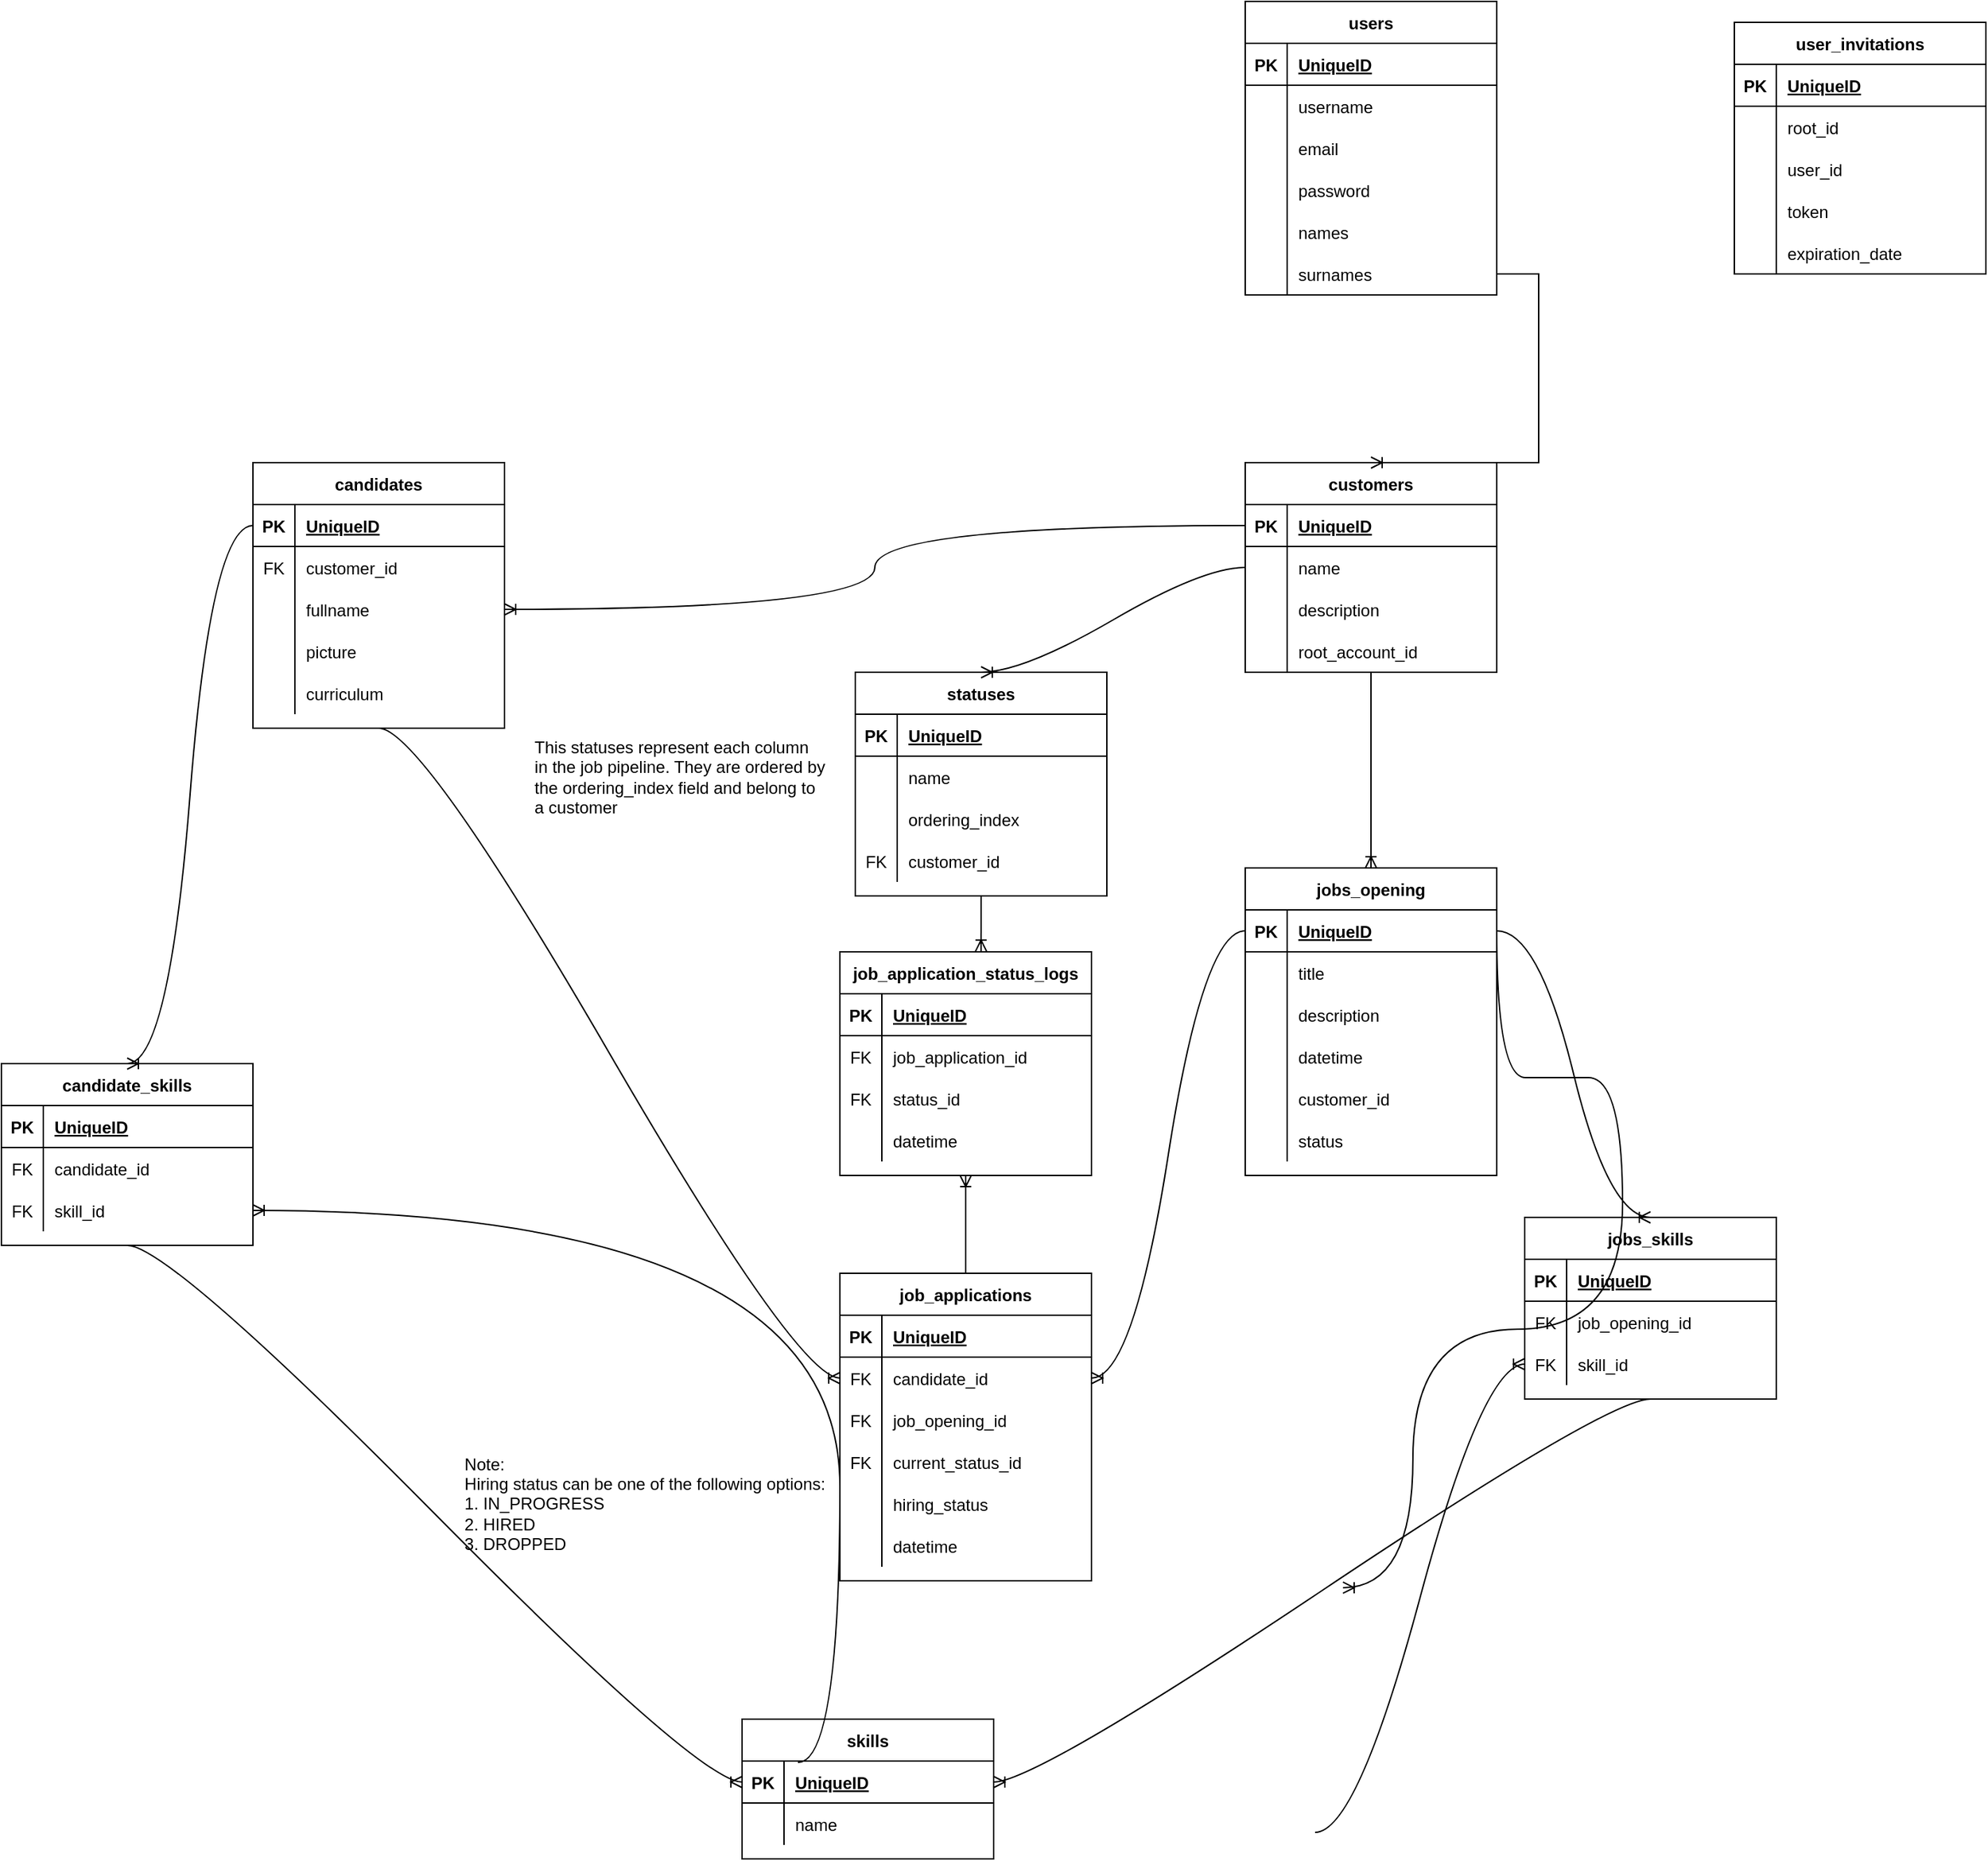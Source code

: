 <mxfile version="20.3.0" type="github">
  <diagram id="C5RBs43oDa-KdzZeNtuy" name="Page-1">
    <mxGraphModel dx="1447" dy="1987" grid="1" gridSize="10" guides="1" tooltips="1" connect="1" arrows="1" fold="1" page="1" pageScale="1" pageWidth="827" pageHeight="1169" math="0" shadow="0">
      <root>
        <mxCell id="WIyWlLk6GJQsqaUBKTNV-0" />
        <mxCell id="WIyWlLk6GJQsqaUBKTNV-1" parent="WIyWlLk6GJQsqaUBKTNV-0" />
        <mxCell id="ST5YyUl0tAmkcKpmR_P2-39" value="jobs_opening" style="shape=table;startSize=30;container=1;collapsible=1;childLayout=tableLayout;fixedRows=1;rowLines=0;fontStyle=1;align=center;resizeLast=1;" parent="WIyWlLk6GJQsqaUBKTNV-1" vertex="1">
          <mxGeometry x="1020" y="560" width="180" height="220" as="geometry" />
        </mxCell>
        <mxCell id="ST5YyUl0tAmkcKpmR_P2-40" value="" style="shape=tableRow;horizontal=0;startSize=0;swimlaneHead=0;swimlaneBody=0;fillColor=none;collapsible=0;dropTarget=0;points=[[0,0.5],[1,0.5]];portConstraint=eastwest;top=0;left=0;right=0;bottom=1;" parent="ST5YyUl0tAmkcKpmR_P2-39" vertex="1">
          <mxGeometry y="30" width="180" height="30" as="geometry" />
        </mxCell>
        <mxCell id="ST5YyUl0tAmkcKpmR_P2-41" value="PK" style="shape=partialRectangle;connectable=0;fillColor=none;top=0;left=0;bottom=0;right=0;fontStyle=1;overflow=hidden;" parent="ST5YyUl0tAmkcKpmR_P2-40" vertex="1">
          <mxGeometry width="30" height="30" as="geometry">
            <mxRectangle width="30" height="30" as="alternateBounds" />
          </mxGeometry>
        </mxCell>
        <mxCell id="ST5YyUl0tAmkcKpmR_P2-42" value="UniqueID" style="shape=partialRectangle;connectable=0;fillColor=none;top=0;left=0;bottom=0;right=0;align=left;spacingLeft=6;fontStyle=5;overflow=hidden;" parent="ST5YyUl0tAmkcKpmR_P2-40" vertex="1">
          <mxGeometry x="30" width="150" height="30" as="geometry">
            <mxRectangle width="150" height="30" as="alternateBounds" />
          </mxGeometry>
        </mxCell>
        <mxCell id="ST5YyUl0tAmkcKpmR_P2-43" value="" style="shape=tableRow;horizontal=0;startSize=0;swimlaneHead=0;swimlaneBody=0;fillColor=none;collapsible=0;dropTarget=0;points=[[0,0.5],[1,0.5]];portConstraint=eastwest;top=0;left=0;right=0;bottom=0;" parent="ST5YyUl0tAmkcKpmR_P2-39" vertex="1">
          <mxGeometry y="60" width="180" height="30" as="geometry" />
        </mxCell>
        <mxCell id="ST5YyUl0tAmkcKpmR_P2-44" value="" style="shape=partialRectangle;connectable=0;fillColor=none;top=0;left=0;bottom=0;right=0;editable=1;overflow=hidden;" parent="ST5YyUl0tAmkcKpmR_P2-43" vertex="1">
          <mxGeometry width="30" height="30" as="geometry">
            <mxRectangle width="30" height="30" as="alternateBounds" />
          </mxGeometry>
        </mxCell>
        <mxCell id="ST5YyUl0tAmkcKpmR_P2-45" value="title" style="shape=partialRectangle;connectable=0;fillColor=none;top=0;left=0;bottom=0;right=0;align=left;spacingLeft=6;overflow=hidden;" parent="ST5YyUl0tAmkcKpmR_P2-43" vertex="1">
          <mxGeometry x="30" width="150" height="30" as="geometry">
            <mxRectangle width="150" height="30" as="alternateBounds" />
          </mxGeometry>
        </mxCell>
        <mxCell id="ST5YyUl0tAmkcKpmR_P2-46" value="" style="shape=tableRow;horizontal=0;startSize=0;swimlaneHead=0;swimlaneBody=0;fillColor=none;collapsible=0;dropTarget=0;points=[[0,0.5],[1,0.5]];portConstraint=eastwest;top=0;left=0;right=0;bottom=0;" parent="ST5YyUl0tAmkcKpmR_P2-39" vertex="1">
          <mxGeometry y="90" width="180" height="30" as="geometry" />
        </mxCell>
        <mxCell id="ST5YyUl0tAmkcKpmR_P2-47" value="" style="shape=partialRectangle;connectable=0;fillColor=none;top=0;left=0;bottom=0;right=0;editable=1;overflow=hidden;" parent="ST5YyUl0tAmkcKpmR_P2-46" vertex="1">
          <mxGeometry width="30" height="30" as="geometry">
            <mxRectangle width="30" height="30" as="alternateBounds" />
          </mxGeometry>
        </mxCell>
        <mxCell id="ST5YyUl0tAmkcKpmR_P2-48" value="description" style="shape=partialRectangle;connectable=0;fillColor=none;top=0;left=0;bottom=0;right=0;align=left;spacingLeft=6;overflow=hidden;" parent="ST5YyUl0tAmkcKpmR_P2-46" vertex="1">
          <mxGeometry x="30" width="150" height="30" as="geometry">
            <mxRectangle width="150" height="30" as="alternateBounds" />
          </mxGeometry>
        </mxCell>
        <mxCell id="ST5YyUl0tAmkcKpmR_P2-49" value="" style="shape=tableRow;horizontal=0;startSize=0;swimlaneHead=0;swimlaneBody=0;fillColor=none;collapsible=0;dropTarget=0;points=[[0,0.5],[1,0.5]];portConstraint=eastwest;top=0;left=0;right=0;bottom=0;" parent="ST5YyUl0tAmkcKpmR_P2-39" vertex="1">
          <mxGeometry y="120" width="180" height="30" as="geometry" />
        </mxCell>
        <mxCell id="ST5YyUl0tAmkcKpmR_P2-50" value="" style="shape=partialRectangle;connectable=0;fillColor=none;top=0;left=0;bottom=0;right=0;editable=1;overflow=hidden;" parent="ST5YyUl0tAmkcKpmR_P2-49" vertex="1">
          <mxGeometry width="30" height="30" as="geometry">
            <mxRectangle width="30" height="30" as="alternateBounds" />
          </mxGeometry>
        </mxCell>
        <mxCell id="ST5YyUl0tAmkcKpmR_P2-51" value="datetime" style="shape=partialRectangle;connectable=0;fillColor=none;top=0;left=0;bottom=0;right=0;align=left;spacingLeft=6;overflow=hidden;" parent="ST5YyUl0tAmkcKpmR_P2-49" vertex="1">
          <mxGeometry x="30" width="150" height="30" as="geometry">
            <mxRectangle width="150" height="30" as="alternateBounds" />
          </mxGeometry>
        </mxCell>
        <mxCell id="Xz0fmVg7ydJ4_tS_oLeI-29" style="shape=tableRow;horizontal=0;startSize=0;swimlaneHead=0;swimlaneBody=0;fillColor=none;collapsible=0;dropTarget=0;points=[[0,0.5],[1,0.5]];portConstraint=eastwest;top=0;left=0;right=0;bottom=0;" vertex="1" parent="ST5YyUl0tAmkcKpmR_P2-39">
          <mxGeometry y="150" width="180" height="30" as="geometry" />
        </mxCell>
        <mxCell id="Xz0fmVg7ydJ4_tS_oLeI-30" style="shape=partialRectangle;connectable=0;fillColor=none;top=0;left=0;bottom=0;right=0;editable=1;overflow=hidden;" vertex="1" parent="Xz0fmVg7ydJ4_tS_oLeI-29">
          <mxGeometry width="30" height="30" as="geometry">
            <mxRectangle width="30" height="30" as="alternateBounds" />
          </mxGeometry>
        </mxCell>
        <mxCell id="Xz0fmVg7ydJ4_tS_oLeI-31" value="customer_id" style="shape=partialRectangle;connectable=0;fillColor=none;top=0;left=0;bottom=0;right=0;align=left;spacingLeft=6;overflow=hidden;" vertex="1" parent="Xz0fmVg7ydJ4_tS_oLeI-29">
          <mxGeometry x="30" width="150" height="30" as="geometry">
            <mxRectangle width="150" height="30" as="alternateBounds" />
          </mxGeometry>
        </mxCell>
        <mxCell id="Xz0fmVg7ydJ4_tS_oLeI-124" style="shape=tableRow;horizontal=0;startSize=0;swimlaneHead=0;swimlaneBody=0;fillColor=none;collapsible=0;dropTarget=0;points=[[0,0.5],[1,0.5]];portConstraint=eastwest;top=0;left=0;right=0;bottom=0;" vertex="1" parent="ST5YyUl0tAmkcKpmR_P2-39">
          <mxGeometry y="180" width="180" height="30" as="geometry" />
        </mxCell>
        <mxCell id="Xz0fmVg7ydJ4_tS_oLeI-125" style="shape=partialRectangle;connectable=0;fillColor=none;top=0;left=0;bottom=0;right=0;editable=1;overflow=hidden;" vertex="1" parent="Xz0fmVg7ydJ4_tS_oLeI-124">
          <mxGeometry width="30" height="30" as="geometry">
            <mxRectangle width="30" height="30" as="alternateBounds" />
          </mxGeometry>
        </mxCell>
        <mxCell id="Xz0fmVg7ydJ4_tS_oLeI-126" value="status" style="shape=partialRectangle;connectable=0;fillColor=none;top=0;left=0;bottom=0;right=0;align=left;spacingLeft=6;overflow=hidden;" vertex="1" parent="Xz0fmVg7ydJ4_tS_oLeI-124">
          <mxGeometry x="30" width="150" height="30" as="geometry">
            <mxRectangle width="150" height="30" as="alternateBounds" />
          </mxGeometry>
        </mxCell>
        <mxCell id="ST5YyUl0tAmkcKpmR_P2-0" value="users" style="shape=table;startSize=30;container=1;collapsible=1;childLayout=tableLayout;fixedRows=1;rowLines=0;fontStyle=1;align=center;resizeLast=1;" parent="WIyWlLk6GJQsqaUBKTNV-1" vertex="1">
          <mxGeometry x="1020" y="-60" width="180" height="210" as="geometry" />
        </mxCell>
        <mxCell id="ST5YyUl0tAmkcKpmR_P2-1" value="" style="shape=tableRow;horizontal=0;startSize=0;swimlaneHead=0;swimlaneBody=0;fillColor=none;collapsible=0;dropTarget=0;points=[[0,0.5],[1,0.5]];portConstraint=eastwest;top=0;left=0;right=0;bottom=1;" parent="ST5YyUl0tAmkcKpmR_P2-0" vertex="1">
          <mxGeometry y="30" width="180" height="30" as="geometry" />
        </mxCell>
        <mxCell id="ST5YyUl0tAmkcKpmR_P2-2" value="PK" style="shape=partialRectangle;connectable=0;fillColor=none;top=0;left=0;bottom=0;right=0;fontStyle=1;overflow=hidden;" parent="ST5YyUl0tAmkcKpmR_P2-1" vertex="1">
          <mxGeometry width="30" height="30" as="geometry">
            <mxRectangle width="30" height="30" as="alternateBounds" />
          </mxGeometry>
        </mxCell>
        <mxCell id="ST5YyUl0tAmkcKpmR_P2-3" value="UniqueID" style="shape=partialRectangle;connectable=0;fillColor=none;top=0;left=0;bottom=0;right=0;align=left;spacingLeft=6;fontStyle=5;overflow=hidden;" parent="ST5YyUl0tAmkcKpmR_P2-1" vertex="1">
          <mxGeometry x="30" width="150" height="30" as="geometry">
            <mxRectangle width="150" height="30" as="alternateBounds" />
          </mxGeometry>
        </mxCell>
        <mxCell id="ST5YyUl0tAmkcKpmR_P2-4" value="" style="shape=tableRow;horizontal=0;startSize=0;swimlaneHead=0;swimlaneBody=0;fillColor=none;collapsible=0;dropTarget=0;points=[[0,0.5],[1,0.5]];portConstraint=eastwest;top=0;left=0;right=0;bottom=0;" parent="ST5YyUl0tAmkcKpmR_P2-0" vertex="1">
          <mxGeometry y="60" width="180" height="30" as="geometry" />
        </mxCell>
        <mxCell id="ST5YyUl0tAmkcKpmR_P2-5" value="" style="shape=partialRectangle;connectable=0;fillColor=none;top=0;left=0;bottom=0;right=0;editable=1;overflow=hidden;" parent="ST5YyUl0tAmkcKpmR_P2-4" vertex="1">
          <mxGeometry width="30" height="30" as="geometry">
            <mxRectangle width="30" height="30" as="alternateBounds" />
          </mxGeometry>
        </mxCell>
        <mxCell id="ST5YyUl0tAmkcKpmR_P2-6" value="username" style="shape=partialRectangle;connectable=0;fillColor=none;top=0;left=0;bottom=0;right=0;align=left;spacingLeft=6;overflow=hidden;" parent="ST5YyUl0tAmkcKpmR_P2-4" vertex="1">
          <mxGeometry x="30" width="150" height="30" as="geometry">
            <mxRectangle width="150" height="30" as="alternateBounds" />
          </mxGeometry>
        </mxCell>
        <mxCell id="ST5YyUl0tAmkcKpmR_P2-7" value="" style="shape=tableRow;horizontal=0;startSize=0;swimlaneHead=0;swimlaneBody=0;fillColor=none;collapsible=0;dropTarget=0;points=[[0,0.5],[1,0.5]];portConstraint=eastwest;top=0;left=0;right=0;bottom=0;" parent="ST5YyUl0tAmkcKpmR_P2-0" vertex="1">
          <mxGeometry y="90" width="180" height="30" as="geometry" />
        </mxCell>
        <mxCell id="ST5YyUl0tAmkcKpmR_P2-8" value="" style="shape=partialRectangle;connectable=0;fillColor=none;top=0;left=0;bottom=0;right=0;editable=1;overflow=hidden;" parent="ST5YyUl0tAmkcKpmR_P2-7" vertex="1">
          <mxGeometry width="30" height="30" as="geometry">
            <mxRectangle width="30" height="30" as="alternateBounds" />
          </mxGeometry>
        </mxCell>
        <mxCell id="ST5YyUl0tAmkcKpmR_P2-9" value="email" style="shape=partialRectangle;connectable=0;fillColor=none;top=0;left=0;bottom=0;right=0;align=left;spacingLeft=6;overflow=hidden;" parent="ST5YyUl0tAmkcKpmR_P2-7" vertex="1">
          <mxGeometry x="30" width="150" height="30" as="geometry">
            <mxRectangle width="150" height="30" as="alternateBounds" />
          </mxGeometry>
        </mxCell>
        <mxCell id="Xz0fmVg7ydJ4_tS_oLeI-63" value="" style="shape=tableRow;horizontal=0;startSize=0;swimlaneHead=0;swimlaneBody=0;fillColor=none;collapsible=0;dropTarget=0;points=[[0,0.5],[1,0.5]];portConstraint=eastwest;top=0;left=0;right=0;bottom=0;" vertex="1" parent="ST5YyUl0tAmkcKpmR_P2-0">
          <mxGeometry y="120" width="180" height="30" as="geometry" />
        </mxCell>
        <mxCell id="Xz0fmVg7ydJ4_tS_oLeI-64" value="" style="shape=partialRectangle;connectable=0;fillColor=none;top=0;left=0;bottom=0;right=0;editable=1;overflow=hidden;" vertex="1" parent="Xz0fmVg7ydJ4_tS_oLeI-63">
          <mxGeometry width="30" height="30" as="geometry">
            <mxRectangle width="30" height="30" as="alternateBounds" />
          </mxGeometry>
        </mxCell>
        <mxCell id="Xz0fmVg7ydJ4_tS_oLeI-65" value="password" style="shape=partialRectangle;connectable=0;fillColor=none;top=0;left=0;bottom=0;right=0;align=left;spacingLeft=6;overflow=hidden;" vertex="1" parent="Xz0fmVg7ydJ4_tS_oLeI-63">
          <mxGeometry x="30" width="150" height="30" as="geometry">
            <mxRectangle width="150" height="30" as="alternateBounds" />
          </mxGeometry>
        </mxCell>
        <mxCell id="ST5YyUl0tAmkcKpmR_P2-10" value="" style="shape=tableRow;horizontal=0;startSize=0;swimlaneHead=0;swimlaneBody=0;fillColor=none;collapsible=0;dropTarget=0;points=[[0,0.5],[1,0.5]];portConstraint=eastwest;top=0;left=0;right=0;bottom=0;" parent="ST5YyUl0tAmkcKpmR_P2-0" vertex="1">
          <mxGeometry y="150" width="180" height="30" as="geometry" />
        </mxCell>
        <mxCell id="ST5YyUl0tAmkcKpmR_P2-11" value="" style="shape=partialRectangle;connectable=0;fillColor=none;top=0;left=0;bottom=0;right=0;editable=1;overflow=hidden;" parent="ST5YyUl0tAmkcKpmR_P2-10" vertex="1">
          <mxGeometry width="30" height="30" as="geometry">
            <mxRectangle width="30" height="30" as="alternateBounds" />
          </mxGeometry>
        </mxCell>
        <mxCell id="ST5YyUl0tAmkcKpmR_P2-12" value="names" style="shape=partialRectangle;connectable=0;fillColor=none;top=0;left=0;bottom=0;right=0;align=left;spacingLeft=6;overflow=hidden;" parent="ST5YyUl0tAmkcKpmR_P2-10" vertex="1">
          <mxGeometry x="30" width="150" height="30" as="geometry">
            <mxRectangle width="150" height="30" as="alternateBounds" />
          </mxGeometry>
        </mxCell>
        <mxCell id="ST5YyUl0tAmkcKpmR_P2-13" value="" style="shape=tableRow;horizontal=0;startSize=0;swimlaneHead=0;swimlaneBody=0;fillColor=none;collapsible=0;dropTarget=0;points=[[0,0.5],[1,0.5]];portConstraint=eastwest;top=0;left=0;right=0;bottom=0;" parent="ST5YyUl0tAmkcKpmR_P2-0" vertex="1">
          <mxGeometry y="180" width="180" height="30" as="geometry" />
        </mxCell>
        <mxCell id="ST5YyUl0tAmkcKpmR_P2-14" value="" style="shape=partialRectangle;connectable=0;fillColor=none;top=0;left=0;bottom=0;right=0;editable=1;overflow=hidden;" parent="ST5YyUl0tAmkcKpmR_P2-13" vertex="1">
          <mxGeometry width="30" height="30" as="geometry">
            <mxRectangle width="30" height="30" as="alternateBounds" />
          </mxGeometry>
        </mxCell>
        <mxCell id="ST5YyUl0tAmkcKpmR_P2-15" value="surnames" style="shape=partialRectangle;connectable=0;fillColor=none;top=0;left=0;bottom=0;right=0;align=left;spacingLeft=6;overflow=hidden;" parent="ST5YyUl0tAmkcKpmR_P2-13" vertex="1">
          <mxGeometry x="30" width="150" height="30" as="geometry">
            <mxRectangle width="150" height="30" as="alternateBounds" />
          </mxGeometry>
        </mxCell>
        <mxCell id="ST5YyUl0tAmkcKpmR_P2-26" value="candidates" style="shape=table;startSize=30;container=1;collapsible=1;childLayout=tableLayout;fixedRows=1;rowLines=0;fontStyle=1;align=center;resizeLast=1;" parent="WIyWlLk6GJQsqaUBKTNV-1" vertex="1">
          <mxGeometry x="310" y="270" width="180" height="190" as="geometry" />
        </mxCell>
        <mxCell id="ST5YyUl0tAmkcKpmR_P2-27" value="" style="shape=tableRow;horizontal=0;startSize=0;swimlaneHead=0;swimlaneBody=0;fillColor=none;collapsible=0;dropTarget=0;points=[[0,0.5],[1,0.5]];portConstraint=eastwest;top=0;left=0;right=0;bottom=1;" parent="ST5YyUl0tAmkcKpmR_P2-26" vertex="1">
          <mxGeometry y="30" width="180" height="30" as="geometry" />
        </mxCell>
        <mxCell id="ST5YyUl0tAmkcKpmR_P2-28" value="PK" style="shape=partialRectangle;connectable=0;fillColor=none;top=0;left=0;bottom=0;right=0;fontStyle=1;overflow=hidden;" parent="ST5YyUl0tAmkcKpmR_P2-27" vertex="1">
          <mxGeometry width="30" height="30" as="geometry">
            <mxRectangle width="30" height="30" as="alternateBounds" />
          </mxGeometry>
        </mxCell>
        <mxCell id="ST5YyUl0tAmkcKpmR_P2-29" value="UniqueID" style="shape=partialRectangle;connectable=0;fillColor=none;top=0;left=0;bottom=0;right=0;align=left;spacingLeft=6;fontStyle=5;overflow=hidden;" parent="ST5YyUl0tAmkcKpmR_P2-27" vertex="1">
          <mxGeometry x="30" width="150" height="30" as="geometry">
            <mxRectangle width="150" height="30" as="alternateBounds" />
          </mxGeometry>
        </mxCell>
        <mxCell id="ST5YyUl0tAmkcKpmR_P2-30" value="" style="shape=tableRow;horizontal=0;startSize=0;swimlaneHead=0;swimlaneBody=0;fillColor=none;collapsible=0;dropTarget=0;points=[[0,0.5],[1,0.5]];portConstraint=eastwest;top=0;left=0;right=0;bottom=0;" parent="ST5YyUl0tAmkcKpmR_P2-26" vertex="1">
          <mxGeometry y="60" width="180" height="30" as="geometry" />
        </mxCell>
        <mxCell id="ST5YyUl0tAmkcKpmR_P2-31" value="FK" style="shape=partialRectangle;connectable=0;fillColor=none;top=0;left=0;bottom=0;right=0;editable=1;overflow=hidden;" parent="ST5YyUl0tAmkcKpmR_P2-30" vertex="1">
          <mxGeometry width="30" height="30" as="geometry">
            <mxRectangle width="30" height="30" as="alternateBounds" />
          </mxGeometry>
        </mxCell>
        <mxCell id="ST5YyUl0tAmkcKpmR_P2-32" value="customer_id" style="shape=partialRectangle;connectable=0;fillColor=none;top=0;left=0;bottom=0;right=0;align=left;spacingLeft=6;overflow=hidden;" parent="ST5YyUl0tAmkcKpmR_P2-30" vertex="1">
          <mxGeometry x="30" width="150" height="30" as="geometry">
            <mxRectangle width="150" height="30" as="alternateBounds" />
          </mxGeometry>
        </mxCell>
        <mxCell id="ST5YyUl0tAmkcKpmR_P2-33" value="" style="shape=tableRow;horizontal=0;startSize=0;swimlaneHead=0;swimlaneBody=0;fillColor=none;collapsible=0;dropTarget=0;points=[[0,0.5],[1,0.5]];portConstraint=eastwest;top=0;left=0;right=0;bottom=0;" parent="ST5YyUl0tAmkcKpmR_P2-26" vertex="1">
          <mxGeometry y="90" width="180" height="30" as="geometry" />
        </mxCell>
        <mxCell id="ST5YyUl0tAmkcKpmR_P2-34" value="" style="shape=partialRectangle;connectable=0;fillColor=none;top=0;left=0;bottom=0;right=0;editable=1;overflow=hidden;" parent="ST5YyUl0tAmkcKpmR_P2-33" vertex="1">
          <mxGeometry width="30" height="30" as="geometry">
            <mxRectangle width="30" height="30" as="alternateBounds" />
          </mxGeometry>
        </mxCell>
        <mxCell id="ST5YyUl0tAmkcKpmR_P2-35" value="fullname" style="shape=partialRectangle;connectable=0;fillColor=none;top=0;left=0;bottom=0;right=0;align=left;spacingLeft=6;overflow=hidden;" parent="ST5YyUl0tAmkcKpmR_P2-33" vertex="1">
          <mxGeometry x="30" width="150" height="30" as="geometry">
            <mxRectangle width="150" height="30" as="alternateBounds" />
          </mxGeometry>
        </mxCell>
        <mxCell id="ST5YyUl0tAmkcKpmR_P2-36" value="" style="shape=tableRow;horizontal=0;startSize=0;swimlaneHead=0;swimlaneBody=0;fillColor=none;collapsible=0;dropTarget=0;points=[[0,0.5],[1,0.5]];portConstraint=eastwest;top=0;left=0;right=0;bottom=0;" parent="ST5YyUl0tAmkcKpmR_P2-26" vertex="1">
          <mxGeometry y="120" width="180" height="30" as="geometry" />
        </mxCell>
        <mxCell id="ST5YyUl0tAmkcKpmR_P2-37" value="" style="shape=partialRectangle;connectable=0;fillColor=none;top=0;left=0;bottom=0;right=0;editable=1;overflow=hidden;" parent="ST5YyUl0tAmkcKpmR_P2-36" vertex="1">
          <mxGeometry width="30" height="30" as="geometry">
            <mxRectangle width="30" height="30" as="alternateBounds" />
          </mxGeometry>
        </mxCell>
        <mxCell id="ST5YyUl0tAmkcKpmR_P2-38" value="picture" style="shape=partialRectangle;connectable=0;fillColor=none;top=0;left=0;bottom=0;right=0;align=left;spacingLeft=6;overflow=hidden;" parent="ST5YyUl0tAmkcKpmR_P2-36" vertex="1">
          <mxGeometry x="30" width="150" height="30" as="geometry">
            <mxRectangle width="150" height="30" as="alternateBounds" />
          </mxGeometry>
        </mxCell>
        <mxCell id="ST5YyUl0tAmkcKpmR_P2-101" value="" style="shape=tableRow;horizontal=0;startSize=0;swimlaneHead=0;swimlaneBody=0;fillColor=none;collapsible=0;dropTarget=0;points=[[0,0.5],[1,0.5]];portConstraint=eastwest;top=0;left=0;right=0;bottom=0;" parent="ST5YyUl0tAmkcKpmR_P2-26" vertex="1">
          <mxGeometry y="150" width="180" height="30" as="geometry" />
        </mxCell>
        <mxCell id="ST5YyUl0tAmkcKpmR_P2-102" value="" style="shape=partialRectangle;connectable=0;fillColor=none;top=0;left=0;bottom=0;right=0;editable=1;overflow=hidden;" parent="ST5YyUl0tAmkcKpmR_P2-101" vertex="1">
          <mxGeometry width="30" height="30" as="geometry">
            <mxRectangle width="30" height="30" as="alternateBounds" />
          </mxGeometry>
        </mxCell>
        <mxCell id="ST5YyUl0tAmkcKpmR_P2-103" value="curriculum" style="shape=partialRectangle;connectable=0;fillColor=none;top=0;left=0;bottom=0;right=0;align=left;spacingLeft=6;overflow=hidden;" parent="ST5YyUl0tAmkcKpmR_P2-101" vertex="1">
          <mxGeometry x="30" width="150" height="30" as="geometry">
            <mxRectangle width="150" height="30" as="alternateBounds" />
          </mxGeometry>
        </mxCell>
        <mxCell id="ST5YyUl0tAmkcKpmR_P2-52" value="statuses" style="shape=table;startSize=30;container=1;collapsible=1;childLayout=tableLayout;fixedRows=1;rowLines=0;fontStyle=1;align=center;resizeLast=1;" parent="WIyWlLk6GJQsqaUBKTNV-1" vertex="1">
          <mxGeometry x="741" y="420" width="180" height="160" as="geometry" />
        </mxCell>
        <mxCell id="ST5YyUl0tAmkcKpmR_P2-53" value="" style="shape=tableRow;horizontal=0;startSize=0;swimlaneHead=0;swimlaneBody=0;fillColor=none;collapsible=0;dropTarget=0;points=[[0,0.5],[1,0.5]];portConstraint=eastwest;top=0;left=0;right=0;bottom=1;" parent="ST5YyUl0tAmkcKpmR_P2-52" vertex="1">
          <mxGeometry y="30" width="180" height="30" as="geometry" />
        </mxCell>
        <mxCell id="ST5YyUl0tAmkcKpmR_P2-54" value="PK" style="shape=partialRectangle;connectable=0;fillColor=none;top=0;left=0;bottom=0;right=0;fontStyle=1;overflow=hidden;" parent="ST5YyUl0tAmkcKpmR_P2-53" vertex="1">
          <mxGeometry width="30" height="30" as="geometry">
            <mxRectangle width="30" height="30" as="alternateBounds" />
          </mxGeometry>
        </mxCell>
        <mxCell id="ST5YyUl0tAmkcKpmR_P2-55" value="UniqueID" style="shape=partialRectangle;connectable=0;fillColor=none;top=0;left=0;bottom=0;right=0;align=left;spacingLeft=6;fontStyle=5;overflow=hidden;" parent="ST5YyUl0tAmkcKpmR_P2-53" vertex="1">
          <mxGeometry x="30" width="150" height="30" as="geometry">
            <mxRectangle width="150" height="30" as="alternateBounds" />
          </mxGeometry>
        </mxCell>
        <mxCell id="ST5YyUl0tAmkcKpmR_P2-56" value="" style="shape=tableRow;horizontal=0;startSize=0;swimlaneHead=0;swimlaneBody=0;fillColor=none;collapsible=0;dropTarget=0;points=[[0,0.5],[1,0.5]];portConstraint=eastwest;top=0;left=0;right=0;bottom=0;" parent="ST5YyUl0tAmkcKpmR_P2-52" vertex="1">
          <mxGeometry y="60" width="180" height="30" as="geometry" />
        </mxCell>
        <mxCell id="ST5YyUl0tAmkcKpmR_P2-57" value="" style="shape=partialRectangle;connectable=0;fillColor=none;top=0;left=0;bottom=0;right=0;editable=1;overflow=hidden;" parent="ST5YyUl0tAmkcKpmR_P2-56" vertex="1">
          <mxGeometry width="30" height="30" as="geometry">
            <mxRectangle width="30" height="30" as="alternateBounds" />
          </mxGeometry>
        </mxCell>
        <mxCell id="ST5YyUl0tAmkcKpmR_P2-58" value="name" style="shape=partialRectangle;connectable=0;fillColor=none;top=0;left=0;bottom=0;right=0;align=left;spacingLeft=6;overflow=hidden;" parent="ST5YyUl0tAmkcKpmR_P2-56" vertex="1">
          <mxGeometry x="30" width="150" height="30" as="geometry">
            <mxRectangle width="150" height="30" as="alternateBounds" />
          </mxGeometry>
        </mxCell>
        <mxCell id="ST5YyUl0tAmkcKpmR_P2-59" value="" style="shape=tableRow;horizontal=0;startSize=0;swimlaneHead=0;swimlaneBody=0;fillColor=none;collapsible=0;dropTarget=0;points=[[0,0.5],[1,0.5]];portConstraint=eastwest;top=0;left=0;right=0;bottom=0;" parent="ST5YyUl0tAmkcKpmR_P2-52" vertex="1">
          <mxGeometry y="90" width="180" height="30" as="geometry" />
        </mxCell>
        <mxCell id="ST5YyUl0tAmkcKpmR_P2-60" value="" style="shape=partialRectangle;connectable=0;fillColor=none;top=0;left=0;bottom=0;right=0;editable=1;overflow=hidden;" parent="ST5YyUl0tAmkcKpmR_P2-59" vertex="1">
          <mxGeometry width="30" height="30" as="geometry">
            <mxRectangle width="30" height="30" as="alternateBounds" />
          </mxGeometry>
        </mxCell>
        <mxCell id="ST5YyUl0tAmkcKpmR_P2-61" value="ordering_index" style="shape=partialRectangle;connectable=0;fillColor=none;top=0;left=0;bottom=0;right=0;align=left;spacingLeft=6;overflow=hidden;" parent="ST5YyUl0tAmkcKpmR_P2-59" vertex="1">
          <mxGeometry x="30" width="150" height="30" as="geometry">
            <mxRectangle width="150" height="30" as="alternateBounds" />
          </mxGeometry>
        </mxCell>
        <mxCell id="ST5YyUl0tAmkcKpmR_P2-62" value="" style="shape=tableRow;horizontal=0;startSize=0;swimlaneHead=0;swimlaneBody=0;fillColor=none;collapsible=0;dropTarget=0;points=[[0,0.5],[1,0.5]];portConstraint=eastwest;top=0;left=0;right=0;bottom=0;" parent="ST5YyUl0tAmkcKpmR_P2-52" vertex="1">
          <mxGeometry y="120" width="180" height="30" as="geometry" />
        </mxCell>
        <mxCell id="ST5YyUl0tAmkcKpmR_P2-63" value="FK" style="shape=partialRectangle;connectable=0;fillColor=none;top=0;left=0;bottom=0;right=0;editable=1;overflow=hidden;" parent="ST5YyUl0tAmkcKpmR_P2-62" vertex="1">
          <mxGeometry width="30" height="30" as="geometry">
            <mxRectangle width="30" height="30" as="alternateBounds" />
          </mxGeometry>
        </mxCell>
        <mxCell id="ST5YyUl0tAmkcKpmR_P2-64" value="customer_id" style="shape=partialRectangle;connectable=0;fillColor=none;top=0;left=0;bottom=0;right=0;align=left;spacingLeft=6;overflow=hidden;" parent="ST5YyUl0tAmkcKpmR_P2-62" vertex="1">
          <mxGeometry x="30" width="150" height="30" as="geometry">
            <mxRectangle width="150" height="30" as="alternateBounds" />
          </mxGeometry>
        </mxCell>
        <mxCell id="ST5YyUl0tAmkcKpmR_P2-65" value="skills" style="shape=table;startSize=30;container=1;collapsible=1;childLayout=tableLayout;fixedRows=1;rowLines=0;fontStyle=1;align=center;resizeLast=1;" parent="WIyWlLk6GJQsqaUBKTNV-1" vertex="1">
          <mxGeometry x="660" y="1169" width="180" height="100" as="geometry" />
        </mxCell>
        <mxCell id="ST5YyUl0tAmkcKpmR_P2-66" value="" style="shape=tableRow;horizontal=0;startSize=0;swimlaneHead=0;swimlaneBody=0;fillColor=none;collapsible=0;dropTarget=0;points=[[0,0.5],[1,0.5]];portConstraint=eastwest;top=0;left=0;right=0;bottom=1;" parent="ST5YyUl0tAmkcKpmR_P2-65" vertex="1">
          <mxGeometry y="30" width="180" height="30" as="geometry" />
        </mxCell>
        <mxCell id="ST5YyUl0tAmkcKpmR_P2-67" value="PK" style="shape=partialRectangle;connectable=0;fillColor=none;top=0;left=0;bottom=0;right=0;fontStyle=1;overflow=hidden;" parent="ST5YyUl0tAmkcKpmR_P2-66" vertex="1">
          <mxGeometry width="30" height="30" as="geometry">
            <mxRectangle width="30" height="30" as="alternateBounds" />
          </mxGeometry>
        </mxCell>
        <mxCell id="ST5YyUl0tAmkcKpmR_P2-68" value="UniqueID" style="shape=partialRectangle;connectable=0;fillColor=none;top=0;left=0;bottom=0;right=0;align=left;spacingLeft=6;fontStyle=5;overflow=hidden;" parent="ST5YyUl0tAmkcKpmR_P2-66" vertex="1">
          <mxGeometry x="30" width="150" height="30" as="geometry">
            <mxRectangle width="150" height="30" as="alternateBounds" />
          </mxGeometry>
        </mxCell>
        <mxCell id="ST5YyUl0tAmkcKpmR_P2-72" value="" style="shape=tableRow;horizontal=0;startSize=0;swimlaneHead=0;swimlaneBody=0;fillColor=none;collapsible=0;dropTarget=0;points=[[0,0.5],[1,0.5]];portConstraint=eastwest;top=0;left=0;right=0;bottom=0;" parent="ST5YyUl0tAmkcKpmR_P2-65" vertex="1">
          <mxGeometry y="60" width="180" height="30" as="geometry" />
        </mxCell>
        <mxCell id="ST5YyUl0tAmkcKpmR_P2-73" value="" style="shape=partialRectangle;connectable=0;fillColor=none;top=0;left=0;bottom=0;right=0;editable=1;overflow=hidden;" parent="ST5YyUl0tAmkcKpmR_P2-72" vertex="1">
          <mxGeometry width="30" height="30" as="geometry">
            <mxRectangle width="30" height="30" as="alternateBounds" />
          </mxGeometry>
        </mxCell>
        <mxCell id="ST5YyUl0tAmkcKpmR_P2-74" value="name" style="shape=partialRectangle;connectable=0;fillColor=none;top=0;left=0;bottom=0;right=0;align=left;spacingLeft=6;overflow=hidden;" parent="ST5YyUl0tAmkcKpmR_P2-72" vertex="1">
          <mxGeometry x="30" width="150" height="30" as="geometry">
            <mxRectangle width="150" height="30" as="alternateBounds" />
          </mxGeometry>
        </mxCell>
        <mxCell id="ST5YyUl0tAmkcKpmR_P2-78" value="customers" style="shape=table;startSize=30;container=1;collapsible=1;childLayout=tableLayout;fixedRows=1;rowLines=0;fontStyle=1;align=center;resizeLast=1;" parent="WIyWlLk6GJQsqaUBKTNV-1" vertex="1">
          <mxGeometry x="1020" y="270" width="180" height="150" as="geometry" />
        </mxCell>
        <mxCell id="ST5YyUl0tAmkcKpmR_P2-79" value="" style="shape=tableRow;horizontal=0;startSize=0;swimlaneHead=0;swimlaneBody=0;fillColor=none;collapsible=0;dropTarget=0;points=[[0,0.5],[1,0.5]];portConstraint=eastwest;top=0;left=0;right=0;bottom=1;" parent="ST5YyUl0tAmkcKpmR_P2-78" vertex="1">
          <mxGeometry y="30" width="180" height="30" as="geometry" />
        </mxCell>
        <mxCell id="ST5YyUl0tAmkcKpmR_P2-80" value="PK" style="shape=partialRectangle;connectable=0;fillColor=none;top=0;left=0;bottom=0;right=0;fontStyle=1;overflow=hidden;" parent="ST5YyUl0tAmkcKpmR_P2-79" vertex="1">
          <mxGeometry width="30" height="30" as="geometry">
            <mxRectangle width="30" height="30" as="alternateBounds" />
          </mxGeometry>
        </mxCell>
        <mxCell id="ST5YyUl0tAmkcKpmR_P2-81" value="UniqueID" style="shape=partialRectangle;connectable=0;fillColor=none;top=0;left=0;bottom=0;right=0;align=left;spacingLeft=6;fontStyle=5;overflow=hidden;" parent="ST5YyUl0tAmkcKpmR_P2-79" vertex="1">
          <mxGeometry x="30" width="150" height="30" as="geometry">
            <mxRectangle width="150" height="30" as="alternateBounds" />
          </mxGeometry>
        </mxCell>
        <mxCell id="ST5YyUl0tAmkcKpmR_P2-82" value="" style="shape=tableRow;horizontal=0;startSize=0;swimlaneHead=0;swimlaneBody=0;fillColor=none;collapsible=0;dropTarget=0;points=[[0,0.5],[1,0.5]];portConstraint=eastwest;top=0;left=0;right=0;bottom=0;" parent="ST5YyUl0tAmkcKpmR_P2-78" vertex="1">
          <mxGeometry y="60" width="180" height="30" as="geometry" />
        </mxCell>
        <mxCell id="ST5YyUl0tAmkcKpmR_P2-83" value="" style="shape=partialRectangle;connectable=0;fillColor=none;top=0;left=0;bottom=0;right=0;editable=1;overflow=hidden;" parent="ST5YyUl0tAmkcKpmR_P2-82" vertex="1">
          <mxGeometry width="30" height="30" as="geometry">
            <mxRectangle width="30" height="30" as="alternateBounds" />
          </mxGeometry>
        </mxCell>
        <mxCell id="ST5YyUl0tAmkcKpmR_P2-84" value="name" style="shape=partialRectangle;connectable=0;fillColor=none;top=0;left=0;bottom=0;right=0;align=left;spacingLeft=6;overflow=hidden;" parent="ST5YyUl0tAmkcKpmR_P2-82" vertex="1">
          <mxGeometry x="30" width="150" height="30" as="geometry">
            <mxRectangle width="150" height="30" as="alternateBounds" />
          </mxGeometry>
        </mxCell>
        <mxCell id="ST5YyUl0tAmkcKpmR_P2-85" value="" style="shape=tableRow;horizontal=0;startSize=0;swimlaneHead=0;swimlaneBody=0;fillColor=none;collapsible=0;dropTarget=0;points=[[0,0.5],[1,0.5]];portConstraint=eastwest;top=0;left=0;right=0;bottom=0;" parent="ST5YyUl0tAmkcKpmR_P2-78" vertex="1">
          <mxGeometry y="90" width="180" height="30" as="geometry" />
        </mxCell>
        <mxCell id="ST5YyUl0tAmkcKpmR_P2-86" value="" style="shape=partialRectangle;connectable=0;fillColor=none;top=0;left=0;bottom=0;right=0;editable=1;overflow=hidden;" parent="ST5YyUl0tAmkcKpmR_P2-85" vertex="1">
          <mxGeometry width="30" height="30" as="geometry">
            <mxRectangle width="30" height="30" as="alternateBounds" />
          </mxGeometry>
        </mxCell>
        <mxCell id="ST5YyUl0tAmkcKpmR_P2-87" value="description" style="shape=partialRectangle;connectable=0;fillColor=none;top=0;left=0;bottom=0;right=0;align=left;spacingLeft=6;overflow=hidden;" parent="ST5YyUl0tAmkcKpmR_P2-85" vertex="1">
          <mxGeometry x="30" width="150" height="30" as="geometry">
            <mxRectangle width="150" height="30" as="alternateBounds" />
          </mxGeometry>
        </mxCell>
        <mxCell id="ST5YyUl0tAmkcKpmR_P2-91" value="" style="shape=tableRow;horizontal=0;startSize=0;swimlaneHead=0;swimlaneBody=0;fillColor=none;collapsible=0;dropTarget=0;points=[[0,0.5],[1,0.5]];portConstraint=eastwest;top=0;left=0;right=0;bottom=0;" parent="ST5YyUl0tAmkcKpmR_P2-78" vertex="1">
          <mxGeometry y="120" width="180" height="30" as="geometry" />
        </mxCell>
        <mxCell id="ST5YyUl0tAmkcKpmR_P2-92" value="" style="shape=partialRectangle;connectable=0;fillColor=none;top=0;left=0;bottom=0;right=0;editable=1;overflow=hidden;" parent="ST5YyUl0tAmkcKpmR_P2-91" vertex="1">
          <mxGeometry width="30" height="30" as="geometry">
            <mxRectangle width="30" height="30" as="alternateBounds" />
          </mxGeometry>
        </mxCell>
        <mxCell id="ST5YyUl0tAmkcKpmR_P2-93" value="root_account_id" style="shape=partialRectangle;connectable=0;fillColor=none;top=0;left=0;bottom=0;right=0;align=left;spacingLeft=6;overflow=hidden;" parent="ST5YyUl0tAmkcKpmR_P2-91" vertex="1">
          <mxGeometry x="30" width="150" height="30" as="geometry">
            <mxRectangle width="150" height="30" as="alternateBounds" />
          </mxGeometry>
        </mxCell>
        <mxCell id="ST5YyUl0tAmkcKpmR_P2-104" value="" style="edgeStyle=orthogonalEdgeStyle;fontSize=12;html=1;endArrow=ERoneToMany;rounded=0;exitX=0;exitY=0.5;exitDx=0;exitDy=0;entryX=1;entryY=0.5;entryDx=0;entryDy=0;curved=1;" parent="WIyWlLk6GJQsqaUBKTNV-1" source="ST5YyUl0tAmkcKpmR_P2-79" target="ST5YyUl0tAmkcKpmR_P2-33" edge="1">
          <mxGeometry width="100" height="100" relative="1" as="geometry">
            <mxPoint x="1000" y="340" as="sourcePoint" />
            <mxPoint x="1000" y="470" as="targetPoint" />
          </mxGeometry>
        </mxCell>
        <mxCell id="ST5YyUl0tAmkcKpmR_P2-108" value="job_application_status_logs" style="shape=table;startSize=30;container=1;collapsible=1;childLayout=tableLayout;fixedRows=1;rowLines=0;fontStyle=1;align=center;resizeLast=1;" parent="WIyWlLk6GJQsqaUBKTNV-1" vertex="1">
          <mxGeometry x="730" y="620" width="180" height="160" as="geometry" />
        </mxCell>
        <mxCell id="ST5YyUl0tAmkcKpmR_P2-109" value="" style="shape=tableRow;horizontal=0;startSize=0;swimlaneHead=0;swimlaneBody=0;fillColor=none;collapsible=0;dropTarget=0;points=[[0,0.5],[1,0.5]];portConstraint=eastwest;top=0;left=0;right=0;bottom=1;" parent="ST5YyUl0tAmkcKpmR_P2-108" vertex="1">
          <mxGeometry y="30" width="180" height="30" as="geometry" />
        </mxCell>
        <mxCell id="ST5YyUl0tAmkcKpmR_P2-110" value="PK" style="shape=partialRectangle;connectable=0;fillColor=none;top=0;left=0;bottom=0;right=0;fontStyle=1;overflow=hidden;" parent="ST5YyUl0tAmkcKpmR_P2-109" vertex="1">
          <mxGeometry width="30" height="30" as="geometry">
            <mxRectangle width="30" height="30" as="alternateBounds" />
          </mxGeometry>
        </mxCell>
        <mxCell id="ST5YyUl0tAmkcKpmR_P2-111" value="UniqueID" style="shape=partialRectangle;connectable=0;fillColor=none;top=0;left=0;bottom=0;right=0;align=left;spacingLeft=6;fontStyle=5;overflow=hidden;" parent="ST5YyUl0tAmkcKpmR_P2-109" vertex="1">
          <mxGeometry x="30" width="150" height="30" as="geometry">
            <mxRectangle width="150" height="30" as="alternateBounds" />
          </mxGeometry>
        </mxCell>
        <mxCell id="ST5YyUl0tAmkcKpmR_P2-112" value="" style="shape=tableRow;horizontal=0;startSize=0;swimlaneHead=0;swimlaneBody=0;fillColor=none;collapsible=0;dropTarget=0;points=[[0,0.5],[1,0.5]];portConstraint=eastwest;top=0;left=0;right=0;bottom=0;" parent="ST5YyUl0tAmkcKpmR_P2-108" vertex="1">
          <mxGeometry y="60" width="180" height="30" as="geometry" />
        </mxCell>
        <mxCell id="ST5YyUl0tAmkcKpmR_P2-113" value="FK" style="shape=partialRectangle;connectable=0;fillColor=none;top=0;left=0;bottom=0;right=0;editable=1;overflow=hidden;" parent="ST5YyUl0tAmkcKpmR_P2-112" vertex="1">
          <mxGeometry width="30" height="30" as="geometry">
            <mxRectangle width="30" height="30" as="alternateBounds" />
          </mxGeometry>
        </mxCell>
        <mxCell id="ST5YyUl0tAmkcKpmR_P2-114" value="job_application_id" style="shape=partialRectangle;connectable=0;fillColor=none;top=0;left=0;bottom=0;right=0;align=left;spacingLeft=6;overflow=hidden;" parent="ST5YyUl0tAmkcKpmR_P2-112" vertex="1">
          <mxGeometry x="30" width="150" height="30" as="geometry">
            <mxRectangle width="150" height="30" as="alternateBounds" />
          </mxGeometry>
        </mxCell>
        <mxCell id="ST5YyUl0tAmkcKpmR_P2-115" value="" style="shape=tableRow;horizontal=0;startSize=0;swimlaneHead=0;swimlaneBody=0;fillColor=none;collapsible=0;dropTarget=0;points=[[0,0.5],[1,0.5]];portConstraint=eastwest;top=0;left=0;right=0;bottom=0;" parent="ST5YyUl0tAmkcKpmR_P2-108" vertex="1">
          <mxGeometry y="90" width="180" height="30" as="geometry" />
        </mxCell>
        <mxCell id="ST5YyUl0tAmkcKpmR_P2-116" value="FK" style="shape=partialRectangle;connectable=0;fillColor=none;top=0;left=0;bottom=0;right=0;editable=1;overflow=hidden;" parent="ST5YyUl0tAmkcKpmR_P2-115" vertex="1">
          <mxGeometry width="30" height="30" as="geometry">
            <mxRectangle width="30" height="30" as="alternateBounds" />
          </mxGeometry>
        </mxCell>
        <mxCell id="ST5YyUl0tAmkcKpmR_P2-117" value="status_id" style="shape=partialRectangle;connectable=0;fillColor=none;top=0;left=0;bottom=0;right=0;align=left;spacingLeft=6;overflow=hidden;" parent="ST5YyUl0tAmkcKpmR_P2-115" vertex="1">
          <mxGeometry x="30" width="150" height="30" as="geometry">
            <mxRectangle width="150" height="30" as="alternateBounds" />
          </mxGeometry>
        </mxCell>
        <mxCell id="ST5YyUl0tAmkcKpmR_P2-118" value="" style="shape=tableRow;horizontal=0;startSize=0;swimlaneHead=0;swimlaneBody=0;fillColor=none;collapsible=0;dropTarget=0;points=[[0,0.5],[1,0.5]];portConstraint=eastwest;top=0;left=0;right=0;bottom=0;" parent="ST5YyUl0tAmkcKpmR_P2-108" vertex="1">
          <mxGeometry y="120" width="180" height="30" as="geometry" />
        </mxCell>
        <mxCell id="ST5YyUl0tAmkcKpmR_P2-119" value="" style="shape=partialRectangle;connectable=0;fillColor=none;top=0;left=0;bottom=0;right=0;editable=1;overflow=hidden;" parent="ST5YyUl0tAmkcKpmR_P2-118" vertex="1">
          <mxGeometry width="30" height="30" as="geometry">
            <mxRectangle width="30" height="30" as="alternateBounds" />
          </mxGeometry>
        </mxCell>
        <mxCell id="ST5YyUl0tAmkcKpmR_P2-120" value="datetime" style="shape=partialRectangle;connectable=0;fillColor=none;top=0;left=0;bottom=0;right=0;align=left;spacingLeft=6;overflow=hidden;" parent="ST5YyUl0tAmkcKpmR_P2-118" vertex="1">
          <mxGeometry x="30" width="150" height="30" as="geometry">
            <mxRectangle width="150" height="30" as="alternateBounds" />
          </mxGeometry>
        </mxCell>
        <mxCell id="Xz0fmVg7ydJ4_tS_oLeI-28" value="&lt;div style=&quot;text-align: left;&quot;&gt;&lt;span style=&quot;background-color: initial;&quot;&gt;Note:&lt;/span&gt;&lt;/div&gt;&lt;div style=&quot;text-align: left;&quot;&gt;&lt;span style=&quot;background-color: initial;&quot;&gt;Hiring status can be one of the following options:&lt;/span&gt;&lt;/div&gt;&lt;div style=&quot;text-align: left;&quot;&gt;&lt;span style=&quot;background-color: initial;&quot;&gt;1. IN_PROGRESS&lt;/span&gt;&lt;/div&gt;&lt;div style=&quot;text-align: left;&quot;&gt;&lt;span style=&quot;background-color: initial;&quot;&gt;2. HIRED&lt;/span&gt;&lt;/div&gt;&lt;div style=&quot;text-align: left;&quot;&gt;&lt;span style=&quot;background-color: initial;&quot;&gt;3. DROPPED&lt;/span&gt;&lt;/div&gt;" style="text;html=1;align=center;verticalAlign=middle;resizable=0;points=[];autosize=1;strokeColor=none;fillColor=none;" vertex="1" parent="WIyWlLk6GJQsqaUBKTNV-1">
          <mxGeometry x="450" y="970" width="280" height="90" as="geometry" />
        </mxCell>
        <mxCell id="Xz0fmVg7ydJ4_tS_oLeI-32" value="&lt;div style=&quot;text-align: justify;&quot;&gt;&lt;span style=&quot;background-color: initial;&quot;&gt;This statuses represent each column&lt;/span&gt;&lt;/div&gt;&lt;div style=&quot;text-align: justify;&quot;&gt;&lt;span style=&quot;background-color: initial;&quot;&gt;in the job pipeline. They are ordered by&lt;/span&gt;&lt;/div&gt;&lt;div style=&quot;text-align: justify;&quot;&gt;&lt;span style=&quot;background-color: initial;&quot;&gt;the ordering_index field and belong to&lt;/span&gt;&lt;/div&gt;&lt;div style=&quot;text-align: justify;&quot;&gt;&lt;span style=&quot;background-color: initial;&quot;&gt;a customer&lt;/span&gt;&lt;/div&gt;" style="text;html=1;align=center;verticalAlign=middle;resizable=0;points=[];autosize=1;strokeColor=none;fillColor=none;" vertex="1" parent="WIyWlLk6GJQsqaUBKTNV-1">
          <mxGeometry x="500" y="460" width="230" height="70" as="geometry" />
        </mxCell>
        <mxCell id="Xz0fmVg7ydJ4_tS_oLeI-33" value="jobs_skills" style="shape=table;startSize=30;container=1;collapsible=1;childLayout=tableLayout;fixedRows=1;rowLines=0;fontStyle=1;align=center;resizeLast=1;" vertex="1" parent="WIyWlLk6GJQsqaUBKTNV-1">
          <mxGeometry x="1220" y="810" width="180" height="130" as="geometry" />
        </mxCell>
        <mxCell id="Xz0fmVg7ydJ4_tS_oLeI-34" value="" style="shape=tableRow;horizontal=0;startSize=0;swimlaneHead=0;swimlaneBody=0;fillColor=none;collapsible=0;dropTarget=0;points=[[0,0.5],[1,0.5]];portConstraint=eastwest;top=0;left=0;right=0;bottom=1;" vertex="1" parent="Xz0fmVg7ydJ4_tS_oLeI-33">
          <mxGeometry y="30" width="180" height="30" as="geometry" />
        </mxCell>
        <mxCell id="Xz0fmVg7ydJ4_tS_oLeI-35" value="PK" style="shape=partialRectangle;connectable=0;fillColor=none;top=0;left=0;bottom=0;right=0;fontStyle=1;overflow=hidden;" vertex="1" parent="Xz0fmVg7ydJ4_tS_oLeI-34">
          <mxGeometry width="30" height="30" as="geometry">
            <mxRectangle width="30" height="30" as="alternateBounds" />
          </mxGeometry>
        </mxCell>
        <mxCell id="Xz0fmVg7ydJ4_tS_oLeI-36" value="UniqueID" style="shape=partialRectangle;connectable=0;fillColor=none;top=0;left=0;bottom=0;right=0;align=left;spacingLeft=6;fontStyle=5;overflow=hidden;" vertex="1" parent="Xz0fmVg7ydJ4_tS_oLeI-34">
          <mxGeometry x="30" width="150" height="30" as="geometry">
            <mxRectangle width="150" height="30" as="alternateBounds" />
          </mxGeometry>
        </mxCell>
        <mxCell id="Xz0fmVg7ydJ4_tS_oLeI-40" value="" style="shape=tableRow;horizontal=0;startSize=0;swimlaneHead=0;swimlaneBody=0;fillColor=none;collapsible=0;dropTarget=0;points=[[0,0.5],[1,0.5]];portConstraint=eastwest;top=0;left=0;right=0;bottom=0;" vertex="1" parent="Xz0fmVg7ydJ4_tS_oLeI-33">
          <mxGeometry y="60" width="180" height="30" as="geometry" />
        </mxCell>
        <mxCell id="Xz0fmVg7ydJ4_tS_oLeI-41" value="FK" style="shape=partialRectangle;connectable=0;fillColor=none;top=0;left=0;bottom=0;right=0;editable=1;overflow=hidden;" vertex="1" parent="Xz0fmVg7ydJ4_tS_oLeI-40">
          <mxGeometry width="30" height="30" as="geometry">
            <mxRectangle width="30" height="30" as="alternateBounds" />
          </mxGeometry>
        </mxCell>
        <mxCell id="Xz0fmVg7ydJ4_tS_oLeI-42" value="job_opening_id" style="shape=partialRectangle;connectable=0;fillColor=none;top=0;left=0;bottom=0;right=0;align=left;spacingLeft=6;overflow=hidden;" vertex="1" parent="Xz0fmVg7ydJ4_tS_oLeI-40">
          <mxGeometry x="30" width="150" height="30" as="geometry">
            <mxRectangle width="150" height="30" as="alternateBounds" />
          </mxGeometry>
        </mxCell>
        <mxCell id="Xz0fmVg7ydJ4_tS_oLeI-56" value="" style="shape=tableRow;horizontal=0;startSize=0;swimlaneHead=0;swimlaneBody=0;fillColor=none;collapsible=0;dropTarget=0;points=[[0,0.5],[1,0.5]];portConstraint=eastwest;top=0;left=0;right=0;bottom=0;" vertex="1" parent="Xz0fmVg7ydJ4_tS_oLeI-33">
          <mxGeometry y="90" width="180" height="30" as="geometry" />
        </mxCell>
        <mxCell id="Xz0fmVg7ydJ4_tS_oLeI-57" value="FK" style="shape=partialRectangle;connectable=0;fillColor=none;top=0;left=0;bottom=0;right=0;editable=1;overflow=hidden;" vertex="1" parent="Xz0fmVg7ydJ4_tS_oLeI-56">
          <mxGeometry width="30" height="30" as="geometry">
            <mxRectangle width="30" height="30" as="alternateBounds" />
          </mxGeometry>
        </mxCell>
        <mxCell id="Xz0fmVg7ydJ4_tS_oLeI-58" value="skill_id" style="shape=partialRectangle;connectable=0;fillColor=none;top=0;left=0;bottom=0;right=0;align=left;spacingLeft=6;overflow=hidden;" vertex="1" parent="Xz0fmVg7ydJ4_tS_oLeI-56">
          <mxGeometry x="30" width="150" height="30" as="geometry">
            <mxRectangle width="150" height="30" as="alternateBounds" />
          </mxGeometry>
        </mxCell>
        <mxCell id="Xz0fmVg7ydJ4_tS_oLeI-43" value="candidate_skills" style="shape=table;startSize=30;container=1;collapsible=1;childLayout=tableLayout;fixedRows=1;rowLines=0;fontStyle=1;align=center;resizeLast=1;" vertex="1" parent="WIyWlLk6GJQsqaUBKTNV-1">
          <mxGeometry x="130" y="700" width="180" height="130" as="geometry" />
        </mxCell>
        <mxCell id="Xz0fmVg7ydJ4_tS_oLeI-44" value="" style="shape=tableRow;horizontal=0;startSize=0;swimlaneHead=0;swimlaneBody=0;fillColor=none;collapsible=0;dropTarget=0;points=[[0,0.5],[1,0.5]];portConstraint=eastwest;top=0;left=0;right=0;bottom=1;" vertex="1" parent="Xz0fmVg7ydJ4_tS_oLeI-43">
          <mxGeometry y="30" width="180" height="30" as="geometry" />
        </mxCell>
        <mxCell id="Xz0fmVg7ydJ4_tS_oLeI-45" value="PK" style="shape=partialRectangle;connectable=0;fillColor=none;top=0;left=0;bottom=0;right=0;fontStyle=1;overflow=hidden;" vertex="1" parent="Xz0fmVg7ydJ4_tS_oLeI-44">
          <mxGeometry width="30" height="30" as="geometry">
            <mxRectangle width="30" height="30" as="alternateBounds" />
          </mxGeometry>
        </mxCell>
        <mxCell id="Xz0fmVg7ydJ4_tS_oLeI-46" value="UniqueID" style="shape=partialRectangle;connectable=0;fillColor=none;top=0;left=0;bottom=0;right=0;align=left;spacingLeft=6;fontStyle=5;overflow=hidden;" vertex="1" parent="Xz0fmVg7ydJ4_tS_oLeI-44">
          <mxGeometry x="30" width="150" height="30" as="geometry">
            <mxRectangle width="150" height="30" as="alternateBounds" />
          </mxGeometry>
        </mxCell>
        <mxCell id="Xz0fmVg7ydJ4_tS_oLeI-50" value="" style="shape=tableRow;horizontal=0;startSize=0;swimlaneHead=0;swimlaneBody=0;fillColor=none;collapsible=0;dropTarget=0;points=[[0,0.5],[1,0.5]];portConstraint=eastwest;top=0;left=0;right=0;bottom=0;" vertex="1" parent="Xz0fmVg7ydJ4_tS_oLeI-43">
          <mxGeometry y="60" width="180" height="30" as="geometry" />
        </mxCell>
        <mxCell id="Xz0fmVg7ydJ4_tS_oLeI-51" value="FK" style="shape=partialRectangle;connectable=0;fillColor=none;top=0;left=0;bottom=0;right=0;editable=1;overflow=hidden;" vertex="1" parent="Xz0fmVg7ydJ4_tS_oLeI-50">
          <mxGeometry width="30" height="30" as="geometry">
            <mxRectangle width="30" height="30" as="alternateBounds" />
          </mxGeometry>
        </mxCell>
        <mxCell id="Xz0fmVg7ydJ4_tS_oLeI-52" value="candidate_id" style="shape=partialRectangle;connectable=0;fillColor=none;top=0;left=0;bottom=0;right=0;align=left;spacingLeft=6;overflow=hidden;" vertex="1" parent="Xz0fmVg7ydJ4_tS_oLeI-50">
          <mxGeometry x="30" width="150" height="30" as="geometry">
            <mxRectangle width="150" height="30" as="alternateBounds" />
          </mxGeometry>
        </mxCell>
        <mxCell id="Xz0fmVg7ydJ4_tS_oLeI-53" value="" style="shape=tableRow;horizontal=0;startSize=0;swimlaneHead=0;swimlaneBody=0;fillColor=none;collapsible=0;dropTarget=0;points=[[0,0.5],[1,0.5]];portConstraint=eastwest;top=0;left=0;right=0;bottom=0;" vertex="1" parent="Xz0fmVg7ydJ4_tS_oLeI-43">
          <mxGeometry y="90" width="180" height="30" as="geometry" />
        </mxCell>
        <mxCell id="Xz0fmVg7ydJ4_tS_oLeI-54" value="FK" style="shape=partialRectangle;connectable=0;fillColor=none;top=0;left=0;bottom=0;right=0;editable=1;overflow=hidden;" vertex="1" parent="Xz0fmVg7ydJ4_tS_oLeI-53">
          <mxGeometry width="30" height="30" as="geometry">
            <mxRectangle width="30" height="30" as="alternateBounds" />
          </mxGeometry>
        </mxCell>
        <mxCell id="Xz0fmVg7ydJ4_tS_oLeI-55" value="skill_id" style="shape=partialRectangle;connectable=0;fillColor=none;top=0;left=0;bottom=0;right=0;align=left;spacingLeft=6;overflow=hidden;" vertex="1" parent="Xz0fmVg7ydJ4_tS_oLeI-53">
          <mxGeometry x="30" width="150" height="30" as="geometry">
            <mxRectangle width="150" height="30" as="alternateBounds" />
          </mxGeometry>
        </mxCell>
        <mxCell id="Xz0fmVg7ydJ4_tS_oLeI-62" value="" style="edgeStyle=orthogonalEdgeStyle;fontSize=12;html=1;endArrow=ERoneToMany;rounded=0;exitX=1;exitY=0.5;exitDx=0;exitDy=0;entryX=0;entryY=0.5;entryDx=0;entryDy=0;curved=1;" edge="1" parent="WIyWlLk6GJQsqaUBKTNV-1" source="ST5YyUl0tAmkcKpmR_P2-40" target="Xz0fmVg7ydJ4_tS_oLeI-37">
          <mxGeometry width="100" height="100" relative="1" as="geometry">
            <mxPoint x="1089.94" y="724.97" as="sourcePoint" />
            <mxPoint x="1089.94" y="1074.97" as="targetPoint" />
            <Array as="points">
              <mxPoint x="1241" y="710" />
              <mxPoint x="1290" y="710" />
              <mxPoint x="1290" y="890" />
              <mxPoint x="1140" y="890" />
              <mxPoint x="1140" y="1035" />
            </Array>
          </mxGeometry>
        </mxCell>
        <mxCell id="Xz0fmVg7ydJ4_tS_oLeI-67" value="" style="edgeStyle=entityRelationEdgeStyle;fontSize=12;html=1;endArrow=ERoneToMany;rounded=0;curved=1;entryX=0;entryY=0.5;entryDx=0;entryDy=0;exitX=1.017;exitY=-0.078;exitDx=0;exitDy=0;exitPerimeter=0;" edge="1" parent="WIyWlLk6GJQsqaUBKTNV-1" source="ST5YyUl0tAmkcKpmR_P2-69" target="Xz0fmVg7ydJ4_tS_oLeI-56">
          <mxGeometry width="100" height="100" relative="1" as="geometry">
            <mxPoint x="1070" y="1250" as="sourcePoint" />
            <mxPoint x="1170" y="1150" as="targetPoint" />
          </mxGeometry>
        </mxCell>
        <mxCell id="Xz0fmVg7ydJ4_tS_oLeI-68" value="" style="edgeStyle=entityRelationEdgeStyle;fontSize=12;html=1;endArrow=ERoneToMany;rounded=0;curved=1;entryX=1;entryY=0.5;entryDx=0;entryDy=0;exitX=0;exitY=0.5;exitDx=0;exitDy=0;" edge="1" parent="WIyWlLk6GJQsqaUBKTNV-1" source="ST5YyUl0tAmkcKpmR_P2-69" target="Xz0fmVg7ydJ4_tS_oLeI-53">
          <mxGeometry width="100" height="100" relative="1" as="geometry">
            <mxPoint x="700" y="1200" as="sourcePoint" />
            <mxPoint x="800" y="1100" as="targetPoint" />
          </mxGeometry>
        </mxCell>
        <mxCell id="Xz0fmVg7ydJ4_tS_oLeI-72" value="user_invitations" style="shape=table;startSize=30;container=1;collapsible=1;childLayout=tableLayout;fixedRows=1;rowLines=0;fontStyle=1;align=center;resizeLast=1;" vertex="1" parent="WIyWlLk6GJQsqaUBKTNV-1">
          <mxGeometry x="1370" y="-45" width="180" height="180" as="geometry" />
        </mxCell>
        <mxCell id="Xz0fmVg7ydJ4_tS_oLeI-73" value="" style="shape=tableRow;horizontal=0;startSize=0;swimlaneHead=0;swimlaneBody=0;fillColor=none;collapsible=0;dropTarget=0;points=[[0,0.5],[1,0.5]];portConstraint=eastwest;top=0;left=0;right=0;bottom=1;" vertex="1" parent="Xz0fmVg7ydJ4_tS_oLeI-72">
          <mxGeometry y="30" width="180" height="30" as="geometry" />
        </mxCell>
        <mxCell id="Xz0fmVg7ydJ4_tS_oLeI-74" value="PK" style="shape=partialRectangle;connectable=0;fillColor=none;top=0;left=0;bottom=0;right=0;fontStyle=1;overflow=hidden;" vertex="1" parent="Xz0fmVg7ydJ4_tS_oLeI-73">
          <mxGeometry width="30" height="30" as="geometry">
            <mxRectangle width="30" height="30" as="alternateBounds" />
          </mxGeometry>
        </mxCell>
        <mxCell id="Xz0fmVg7ydJ4_tS_oLeI-75" value="UniqueID" style="shape=partialRectangle;connectable=0;fillColor=none;top=0;left=0;bottom=0;right=0;align=left;spacingLeft=6;fontStyle=5;overflow=hidden;" vertex="1" parent="Xz0fmVg7ydJ4_tS_oLeI-73">
          <mxGeometry x="30" width="150" height="30" as="geometry">
            <mxRectangle width="150" height="30" as="alternateBounds" />
          </mxGeometry>
        </mxCell>
        <mxCell id="Xz0fmVg7ydJ4_tS_oLeI-76" value="" style="shape=tableRow;horizontal=0;startSize=0;swimlaneHead=0;swimlaneBody=0;fillColor=none;collapsible=0;dropTarget=0;points=[[0,0.5],[1,0.5]];portConstraint=eastwest;top=0;left=0;right=0;bottom=0;" vertex="1" parent="Xz0fmVg7ydJ4_tS_oLeI-72">
          <mxGeometry y="60" width="180" height="30" as="geometry" />
        </mxCell>
        <mxCell id="Xz0fmVg7ydJ4_tS_oLeI-77" value="" style="shape=partialRectangle;connectable=0;fillColor=none;top=0;left=0;bottom=0;right=0;editable=1;overflow=hidden;" vertex="1" parent="Xz0fmVg7ydJ4_tS_oLeI-76">
          <mxGeometry width="30" height="30" as="geometry">
            <mxRectangle width="30" height="30" as="alternateBounds" />
          </mxGeometry>
        </mxCell>
        <mxCell id="Xz0fmVg7ydJ4_tS_oLeI-78" value="root_id" style="shape=partialRectangle;connectable=0;fillColor=none;top=0;left=0;bottom=0;right=0;align=left;spacingLeft=6;overflow=hidden;" vertex="1" parent="Xz0fmVg7ydJ4_tS_oLeI-76">
          <mxGeometry x="30" width="150" height="30" as="geometry">
            <mxRectangle width="150" height="30" as="alternateBounds" />
          </mxGeometry>
        </mxCell>
        <mxCell id="Xz0fmVg7ydJ4_tS_oLeI-79" value="" style="shape=tableRow;horizontal=0;startSize=0;swimlaneHead=0;swimlaneBody=0;fillColor=none;collapsible=0;dropTarget=0;points=[[0,0.5],[1,0.5]];portConstraint=eastwest;top=0;left=0;right=0;bottom=0;" vertex="1" parent="Xz0fmVg7ydJ4_tS_oLeI-72">
          <mxGeometry y="90" width="180" height="30" as="geometry" />
        </mxCell>
        <mxCell id="Xz0fmVg7ydJ4_tS_oLeI-80" value="" style="shape=partialRectangle;connectable=0;fillColor=none;top=0;left=0;bottom=0;right=0;editable=1;overflow=hidden;" vertex="1" parent="Xz0fmVg7ydJ4_tS_oLeI-79">
          <mxGeometry width="30" height="30" as="geometry">
            <mxRectangle width="30" height="30" as="alternateBounds" />
          </mxGeometry>
        </mxCell>
        <mxCell id="Xz0fmVg7ydJ4_tS_oLeI-81" value="user_id" style="shape=partialRectangle;connectable=0;fillColor=none;top=0;left=0;bottom=0;right=0;align=left;spacingLeft=6;overflow=hidden;" vertex="1" parent="Xz0fmVg7ydJ4_tS_oLeI-79">
          <mxGeometry x="30" width="150" height="30" as="geometry">
            <mxRectangle width="150" height="30" as="alternateBounds" />
          </mxGeometry>
        </mxCell>
        <mxCell id="Xz0fmVg7ydJ4_tS_oLeI-82" value="" style="shape=tableRow;horizontal=0;startSize=0;swimlaneHead=0;swimlaneBody=0;fillColor=none;collapsible=0;dropTarget=0;points=[[0,0.5],[1,0.5]];portConstraint=eastwest;top=0;left=0;right=0;bottom=0;" vertex="1" parent="Xz0fmVg7ydJ4_tS_oLeI-72">
          <mxGeometry y="120" width="180" height="30" as="geometry" />
        </mxCell>
        <mxCell id="Xz0fmVg7ydJ4_tS_oLeI-83" value="" style="shape=partialRectangle;connectable=0;fillColor=none;top=0;left=0;bottom=0;right=0;editable=1;overflow=hidden;" vertex="1" parent="Xz0fmVg7ydJ4_tS_oLeI-82">
          <mxGeometry width="30" height="30" as="geometry">
            <mxRectangle width="30" height="30" as="alternateBounds" />
          </mxGeometry>
        </mxCell>
        <mxCell id="Xz0fmVg7ydJ4_tS_oLeI-84" value="token" style="shape=partialRectangle;connectable=0;fillColor=none;top=0;left=0;bottom=0;right=0;align=left;spacingLeft=6;overflow=hidden;" vertex="1" parent="Xz0fmVg7ydJ4_tS_oLeI-82">
          <mxGeometry x="30" width="150" height="30" as="geometry">
            <mxRectangle width="150" height="30" as="alternateBounds" />
          </mxGeometry>
        </mxCell>
        <mxCell id="Xz0fmVg7ydJ4_tS_oLeI-85" value="" style="shape=tableRow;horizontal=0;startSize=0;swimlaneHead=0;swimlaneBody=0;fillColor=none;collapsible=0;dropTarget=0;points=[[0,0.5],[1,0.5]];portConstraint=eastwest;top=0;left=0;right=0;bottom=0;" vertex="1" parent="Xz0fmVg7ydJ4_tS_oLeI-72">
          <mxGeometry y="150" width="180" height="30" as="geometry" />
        </mxCell>
        <mxCell id="Xz0fmVg7ydJ4_tS_oLeI-86" value="" style="shape=partialRectangle;connectable=0;fillColor=none;top=0;left=0;bottom=0;right=0;editable=1;overflow=hidden;" vertex="1" parent="Xz0fmVg7ydJ4_tS_oLeI-85">
          <mxGeometry width="30" height="30" as="geometry">
            <mxRectangle width="30" height="30" as="alternateBounds" />
          </mxGeometry>
        </mxCell>
        <mxCell id="Xz0fmVg7ydJ4_tS_oLeI-87" value="expiration_date" style="shape=partialRectangle;connectable=0;fillColor=none;top=0;left=0;bottom=0;right=0;align=left;spacingLeft=6;overflow=hidden;" vertex="1" parent="Xz0fmVg7ydJ4_tS_oLeI-85">
          <mxGeometry x="30" width="150" height="30" as="geometry">
            <mxRectangle width="150" height="30" as="alternateBounds" />
          </mxGeometry>
        </mxCell>
        <mxCell id="Xz0fmVg7ydJ4_tS_oLeI-94" value="job_applications" style="shape=table;startSize=30;container=1;collapsible=1;childLayout=tableLayout;fixedRows=1;rowLines=0;fontStyle=1;align=center;resizeLast=1;" vertex="1" parent="WIyWlLk6GJQsqaUBKTNV-1">
          <mxGeometry x="730" y="850" width="180" height="220" as="geometry" />
        </mxCell>
        <mxCell id="Xz0fmVg7ydJ4_tS_oLeI-95" value="" style="shape=tableRow;horizontal=0;startSize=0;swimlaneHead=0;swimlaneBody=0;fillColor=none;collapsible=0;dropTarget=0;points=[[0,0.5],[1,0.5]];portConstraint=eastwest;top=0;left=0;right=0;bottom=1;" vertex="1" parent="Xz0fmVg7ydJ4_tS_oLeI-94">
          <mxGeometry y="30" width="180" height="30" as="geometry" />
        </mxCell>
        <mxCell id="Xz0fmVg7ydJ4_tS_oLeI-96" value="PK" style="shape=partialRectangle;connectable=0;fillColor=none;top=0;left=0;bottom=0;right=0;fontStyle=1;overflow=hidden;" vertex="1" parent="Xz0fmVg7ydJ4_tS_oLeI-95">
          <mxGeometry width="30" height="30" as="geometry">
            <mxRectangle width="30" height="30" as="alternateBounds" />
          </mxGeometry>
        </mxCell>
        <mxCell id="Xz0fmVg7ydJ4_tS_oLeI-97" value="UniqueID" style="shape=partialRectangle;connectable=0;fillColor=none;top=0;left=0;bottom=0;right=0;align=left;spacingLeft=6;fontStyle=5;overflow=hidden;" vertex="1" parent="Xz0fmVg7ydJ4_tS_oLeI-95">
          <mxGeometry x="30" width="150" height="30" as="geometry">
            <mxRectangle width="150" height="30" as="alternateBounds" />
          </mxGeometry>
        </mxCell>
        <mxCell id="Xz0fmVg7ydJ4_tS_oLeI-98" value="" style="shape=tableRow;horizontal=0;startSize=0;swimlaneHead=0;swimlaneBody=0;fillColor=none;collapsible=0;dropTarget=0;points=[[0,0.5],[1,0.5]];portConstraint=eastwest;top=0;left=0;right=0;bottom=0;" vertex="1" parent="Xz0fmVg7ydJ4_tS_oLeI-94">
          <mxGeometry y="60" width="180" height="30" as="geometry" />
        </mxCell>
        <mxCell id="Xz0fmVg7ydJ4_tS_oLeI-99" value="FK" style="shape=partialRectangle;connectable=0;fillColor=none;top=0;left=0;bottom=0;right=0;editable=1;overflow=hidden;" vertex="1" parent="Xz0fmVg7ydJ4_tS_oLeI-98">
          <mxGeometry width="30" height="30" as="geometry">
            <mxRectangle width="30" height="30" as="alternateBounds" />
          </mxGeometry>
        </mxCell>
        <mxCell id="Xz0fmVg7ydJ4_tS_oLeI-100" value="candidate_id" style="shape=partialRectangle;connectable=0;fillColor=none;top=0;left=0;bottom=0;right=0;align=left;spacingLeft=6;overflow=hidden;" vertex="1" parent="Xz0fmVg7ydJ4_tS_oLeI-98">
          <mxGeometry x="30" width="150" height="30" as="geometry">
            <mxRectangle width="150" height="30" as="alternateBounds" />
          </mxGeometry>
        </mxCell>
        <mxCell id="Xz0fmVg7ydJ4_tS_oLeI-101" value="" style="shape=tableRow;horizontal=0;startSize=0;swimlaneHead=0;swimlaneBody=0;fillColor=none;collapsible=0;dropTarget=0;points=[[0,0.5],[1,0.5]];portConstraint=eastwest;top=0;left=0;right=0;bottom=0;" vertex="1" parent="Xz0fmVg7ydJ4_tS_oLeI-94">
          <mxGeometry y="90" width="180" height="30" as="geometry" />
        </mxCell>
        <mxCell id="Xz0fmVg7ydJ4_tS_oLeI-102" value="FK" style="shape=partialRectangle;connectable=0;fillColor=none;top=0;left=0;bottom=0;right=0;editable=1;overflow=hidden;" vertex="1" parent="Xz0fmVg7ydJ4_tS_oLeI-101">
          <mxGeometry width="30" height="30" as="geometry">
            <mxRectangle width="30" height="30" as="alternateBounds" />
          </mxGeometry>
        </mxCell>
        <mxCell id="Xz0fmVg7ydJ4_tS_oLeI-103" value="job_opening_id" style="shape=partialRectangle;connectable=0;fillColor=none;top=0;left=0;bottom=0;right=0;align=left;spacingLeft=6;overflow=hidden;" vertex="1" parent="Xz0fmVg7ydJ4_tS_oLeI-101">
          <mxGeometry x="30" width="150" height="30" as="geometry">
            <mxRectangle width="150" height="30" as="alternateBounds" />
          </mxGeometry>
        </mxCell>
        <mxCell id="Xz0fmVg7ydJ4_tS_oLeI-104" value="" style="shape=tableRow;horizontal=0;startSize=0;swimlaneHead=0;swimlaneBody=0;fillColor=none;collapsible=0;dropTarget=0;points=[[0,0.5],[1,0.5]];portConstraint=eastwest;top=0;left=0;right=0;bottom=0;" vertex="1" parent="Xz0fmVg7ydJ4_tS_oLeI-94">
          <mxGeometry y="120" width="180" height="30" as="geometry" />
        </mxCell>
        <mxCell id="Xz0fmVg7ydJ4_tS_oLeI-105" value="FK" style="shape=partialRectangle;connectable=0;fillColor=none;top=0;left=0;bottom=0;right=0;editable=1;overflow=hidden;" vertex="1" parent="Xz0fmVg7ydJ4_tS_oLeI-104">
          <mxGeometry width="30" height="30" as="geometry">
            <mxRectangle width="30" height="30" as="alternateBounds" />
          </mxGeometry>
        </mxCell>
        <mxCell id="Xz0fmVg7ydJ4_tS_oLeI-106" value="current_status_id" style="shape=partialRectangle;connectable=0;fillColor=none;top=0;left=0;bottom=0;right=0;align=left;spacingLeft=6;overflow=hidden;" vertex="1" parent="Xz0fmVg7ydJ4_tS_oLeI-104">
          <mxGeometry x="30" width="150" height="30" as="geometry">
            <mxRectangle width="150" height="30" as="alternateBounds" />
          </mxGeometry>
        </mxCell>
        <mxCell id="Xz0fmVg7ydJ4_tS_oLeI-107" style="shape=tableRow;horizontal=0;startSize=0;swimlaneHead=0;swimlaneBody=0;fillColor=none;collapsible=0;dropTarget=0;points=[[0,0.5],[1,0.5]];portConstraint=eastwest;top=0;left=0;right=0;bottom=0;" vertex="1" parent="Xz0fmVg7ydJ4_tS_oLeI-94">
          <mxGeometry y="150" width="180" height="30" as="geometry" />
        </mxCell>
        <mxCell id="Xz0fmVg7ydJ4_tS_oLeI-108" style="shape=partialRectangle;connectable=0;fillColor=none;top=0;left=0;bottom=0;right=0;editable=1;overflow=hidden;" vertex="1" parent="Xz0fmVg7ydJ4_tS_oLeI-107">
          <mxGeometry width="30" height="30" as="geometry">
            <mxRectangle width="30" height="30" as="alternateBounds" />
          </mxGeometry>
        </mxCell>
        <mxCell id="Xz0fmVg7ydJ4_tS_oLeI-109" value="hiring_status" style="shape=partialRectangle;connectable=0;fillColor=none;top=0;left=0;bottom=0;right=0;align=left;spacingLeft=6;overflow=hidden;" vertex="1" parent="Xz0fmVg7ydJ4_tS_oLeI-107">
          <mxGeometry x="30" width="150" height="30" as="geometry">
            <mxRectangle width="150" height="30" as="alternateBounds" />
          </mxGeometry>
        </mxCell>
        <mxCell id="Xz0fmVg7ydJ4_tS_oLeI-110" style="shape=tableRow;horizontal=0;startSize=0;swimlaneHead=0;swimlaneBody=0;fillColor=none;collapsible=0;dropTarget=0;points=[[0,0.5],[1,0.5]];portConstraint=eastwest;top=0;left=0;right=0;bottom=0;" vertex="1" parent="Xz0fmVg7ydJ4_tS_oLeI-94">
          <mxGeometry y="180" width="180" height="30" as="geometry" />
        </mxCell>
        <mxCell id="Xz0fmVg7ydJ4_tS_oLeI-111" style="shape=partialRectangle;connectable=0;fillColor=none;top=0;left=0;bottom=0;right=0;editable=1;overflow=hidden;" vertex="1" parent="Xz0fmVg7ydJ4_tS_oLeI-110">
          <mxGeometry width="30" height="30" as="geometry">
            <mxRectangle width="30" height="30" as="alternateBounds" />
          </mxGeometry>
        </mxCell>
        <mxCell id="Xz0fmVg7ydJ4_tS_oLeI-112" value="datetime" style="shape=partialRectangle;connectable=0;fillColor=none;top=0;left=0;bottom=0;right=0;align=left;spacingLeft=6;overflow=hidden;" vertex="1" parent="Xz0fmVg7ydJ4_tS_oLeI-110">
          <mxGeometry x="30" width="150" height="30" as="geometry">
            <mxRectangle width="150" height="30" as="alternateBounds" />
          </mxGeometry>
        </mxCell>
        <mxCell id="Xz0fmVg7ydJ4_tS_oLeI-113" value="" style="edgeStyle=entityRelationEdgeStyle;fontSize=12;html=1;endArrow=ERoneToMany;rounded=0;curved=1;entryX=1;entryY=0.5;entryDx=0;entryDy=0;" edge="1" parent="WIyWlLk6GJQsqaUBKTNV-1" source="ST5YyUl0tAmkcKpmR_P2-40" target="Xz0fmVg7ydJ4_tS_oLeI-98">
          <mxGeometry width="100" height="100" relative="1" as="geometry">
            <mxPoint x="1080" y="750" as="sourcePoint" />
            <mxPoint x="1150" y="805" as="targetPoint" />
          </mxGeometry>
        </mxCell>
        <mxCell id="Xz0fmVg7ydJ4_tS_oLeI-114" value="" style="edgeStyle=entityRelationEdgeStyle;fontSize=12;html=1;endArrow=ERoneToMany;rounded=0;curved=1;entryX=0;entryY=0.5;entryDx=0;entryDy=0;exitX=0.5;exitY=1;exitDx=0;exitDy=0;" edge="1" parent="WIyWlLk6GJQsqaUBKTNV-1" source="ST5YyUl0tAmkcKpmR_P2-26" target="Xz0fmVg7ydJ4_tS_oLeI-98">
          <mxGeometry width="100" height="100" relative="1" as="geometry">
            <mxPoint x="610" y="940" as="sourcePoint" />
            <mxPoint x="710" y="840" as="targetPoint" />
          </mxGeometry>
        </mxCell>
        <mxCell id="Xz0fmVg7ydJ4_tS_oLeI-115" value="" style="edgeStyle=entityRelationEdgeStyle;fontSize=12;html=1;endArrow=ERoneToMany;rounded=0;curved=1;entryX=0.5;entryY=0;entryDx=0;entryDy=0;exitX=1;exitY=0.5;exitDx=0;exitDy=0;" edge="1" parent="WIyWlLk6GJQsqaUBKTNV-1" source="ST5YyUl0tAmkcKpmR_P2-40" target="Xz0fmVg7ydJ4_tS_oLeI-33">
          <mxGeometry width="100" height="100" relative="1" as="geometry">
            <mxPoint x="1210" y="820" as="sourcePoint" />
            <mxPoint x="1310" y="720" as="targetPoint" />
          </mxGeometry>
        </mxCell>
        <mxCell id="Xz0fmVg7ydJ4_tS_oLeI-116" value="" style="edgeStyle=entityRelationEdgeStyle;fontSize=12;html=1;endArrow=ERoneToMany;rounded=0;curved=1;entryX=0.5;entryY=0;entryDx=0;entryDy=0;exitX=0;exitY=0.5;exitDx=0;exitDy=0;" edge="1" parent="WIyWlLk6GJQsqaUBKTNV-1" source="ST5YyUl0tAmkcKpmR_P2-27" target="Xz0fmVg7ydJ4_tS_oLeI-43">
          <mxGeometry width="100" height="100" relative="1" as="geometry">
            <mxPoint x="180" y="610" as="sourcePoint" />
            <mxPoint x="280" y="510" as="targetPoint" />
          </mxGeometry>
        </mxCell>
        <mxCell id="Xz0fmVg7ydJ4_tS_oLeI-117" value="" style="edgeStyle=entityRelationEdgeStyle;fontSize=12;html=1;endArrow=ERoneToMany;rounded=0;curved=1;exitX=0.5;exitY=1;exitDx=0;exitDy=0;" edge="1" parent="WIyWlLk6GJQsqaUBKTNV-1" source="Xz0fmVg7ydJ4_tS_oLeI-43" target="ST5YyUl0tAmkcKpmR_P2-66">
          <mxGeometry width="100" height="100" relative="1" as="geometry">
            <mxPoint x="350" y="1070" as="sourcePoint" />
            <mxPoint x="450" y="970" as="targetPoint" />
          </mxGeometry>
        </mxCell>
        <mxCell id="Xz0fmVg7ydJ4_tS_oLeI-118" value="" style="edgeStyle=entityRelationEdgeStyle;fontSize=12;html=1;endArrow=ERoneToMany;rounded=0;curved=1;entryX=1;entryY=0.5;entryDx=0;entryDy=0;exitX=0.5;exitY=1;exitDx=0;exitDy=0;" edge="1" parent="WIyWlLk6GJQsqaUBKTNV-1" source="Xz0fmVg7ydJ4_tS_oLeI-33" target="ST5YyUl0tAmkcKpmR_P2-66">
          <mxGeometry width="100" height="100" relative="1" as="geometry">
            <mxPoint x="980" y="1290" as="sourcePoint" />
            <mxPoint x="1080" y="1190" as="targetPoint" />
          </mxGeometry>
        </mxCell>
        <mxCell id="Xz0fmVg7ydJ4_tS_oLeI-119" value="" style="fontSize=12;html=1;endArrow=ERoneToMany;rounded=0;entryX=0.5;entryY=0;entryDx=0;entryDy=0;" edge="1" parent="WIyWlLk6GJQsqaUBKTNV-1" source="ST5YyUl0tAmkcKpmR_P2-91" target="ST5YyUl0tAmkcKpmR_P2-39">
          <mxGeometry width="100" height="100" relative="1" as="geometry">
            <mxPoint x="910" y="550" as="sourcePoint" />
            <mxPoint x="1010" y="450" as="targetPoint" />
          </mxGeometry>
        </mxCell>
        <mxCell id="Xz0fmVg7ydJ4_tS_oLeI-120" value="" style="edgeStyle=entityRelationEdgeStyle;fontSize=12;html=1;endArrow=ERoneToMany;rounded=0;curved=1;entryX=0.5;entryY=0;entryDx=0;entryDy=0;exitX=0;exitY=0.5;exitDx=0;exitDy=0;" edge="1" parent="WIyWlLk6GJQsqaUBKTNV-1" source="ST5YyUl0tAmkcKpmR_P2-82" target="ST5YyUl0tAmkcKpmR_P2-52">
          <mxGeometry width="100" height="100" relative="1" as="geometry">
            <mxPoint x="890" y="490" as="sourcePoint" />
            <mxPoint x="990" y="390" as="targetPoint" />
          </mxGeometry>
        </mxCell>
        <mxCell id="Xz0fmVg7ydJ4_tS_oLeI-121" value="" style="fontSize=12;html=1;endArrow=ERoneToMany;rounded=0;exitX=0.5;exitY=0;exitDx=0;exitDy=0;entryX=0.5;entryY=1;entryDx=0;entryDy=0;" edge="1" parent="WIyWlLk6GJQsqaUBKTNV-1" source="Xz0fmVg7ydJ4_tS_oLeI-94" target="ST5YyUl0tAmkcKpmR_P2-108">
          <mxGeometry width="100" height="100" relative="1" as="geometry">
            <mxPoint x="790" y="830" as="sourcePoint" />
            <mxPoint x="890" y="730" as="targetPoint" />
          </mxGeometry>
        </mxCell>
        <mxCell id="Xz0fmVg7ydJ4_tS_oLeI-122" value="" style="fontSize=12;html=1;endArrow=ERoneToMany;rounded=0;entryX=0.561;entryY=-0.002;entryDx=0;entryDy=0;entryPerimeter=0;exitX=0.5;exitY=1;exitDx=0;exitDy=0;" edge="1" parent="WIyWlLk6GJQsqaUBKTNV-1" source="ST5YyUl0tAmkcKpmR_P2-52" target="ST5YyUl0tAmkcKpmR_P2-108">
          <mxGeometry width="100" height="100" relative="1" as="geometry">
            <mxPoint x="870" y="710" as="sourcePoint" />
            <mxPoint x="970" y="610" as="targetPoint" />
          </mxGeometry>
        </mxCell>
        <mxCell id="Xz0fmVg7ydJ4_tS_oLeI-123" value="" style="edgeStyle=entityRelationEdgeStyle;fontSize=12;html=1;endArrow=ERoneToMany;rounded=0;entryX=0.5;entryY=0;entryDx=0;entryDy=0;" edge="1" parent="WIyWlLk6GJQsqaUBKTNV-1" source="ST5YyUl0tAmkcKpmR_P2-13" target="ST5YyUl0tAmkcKpmR_P2-78">
          <mxGeometry width="100" height="100" relative="1" as="geometry">
            <mxPoint x="990" y="270" as="sourcePoint" />
            <mxPoint x="1120" y="210" as="targetPoint" />
          </mxGeometry>
        </mxCell>
      </root>
    </mxGraphModel>
  </diagram>
</mxfile>
